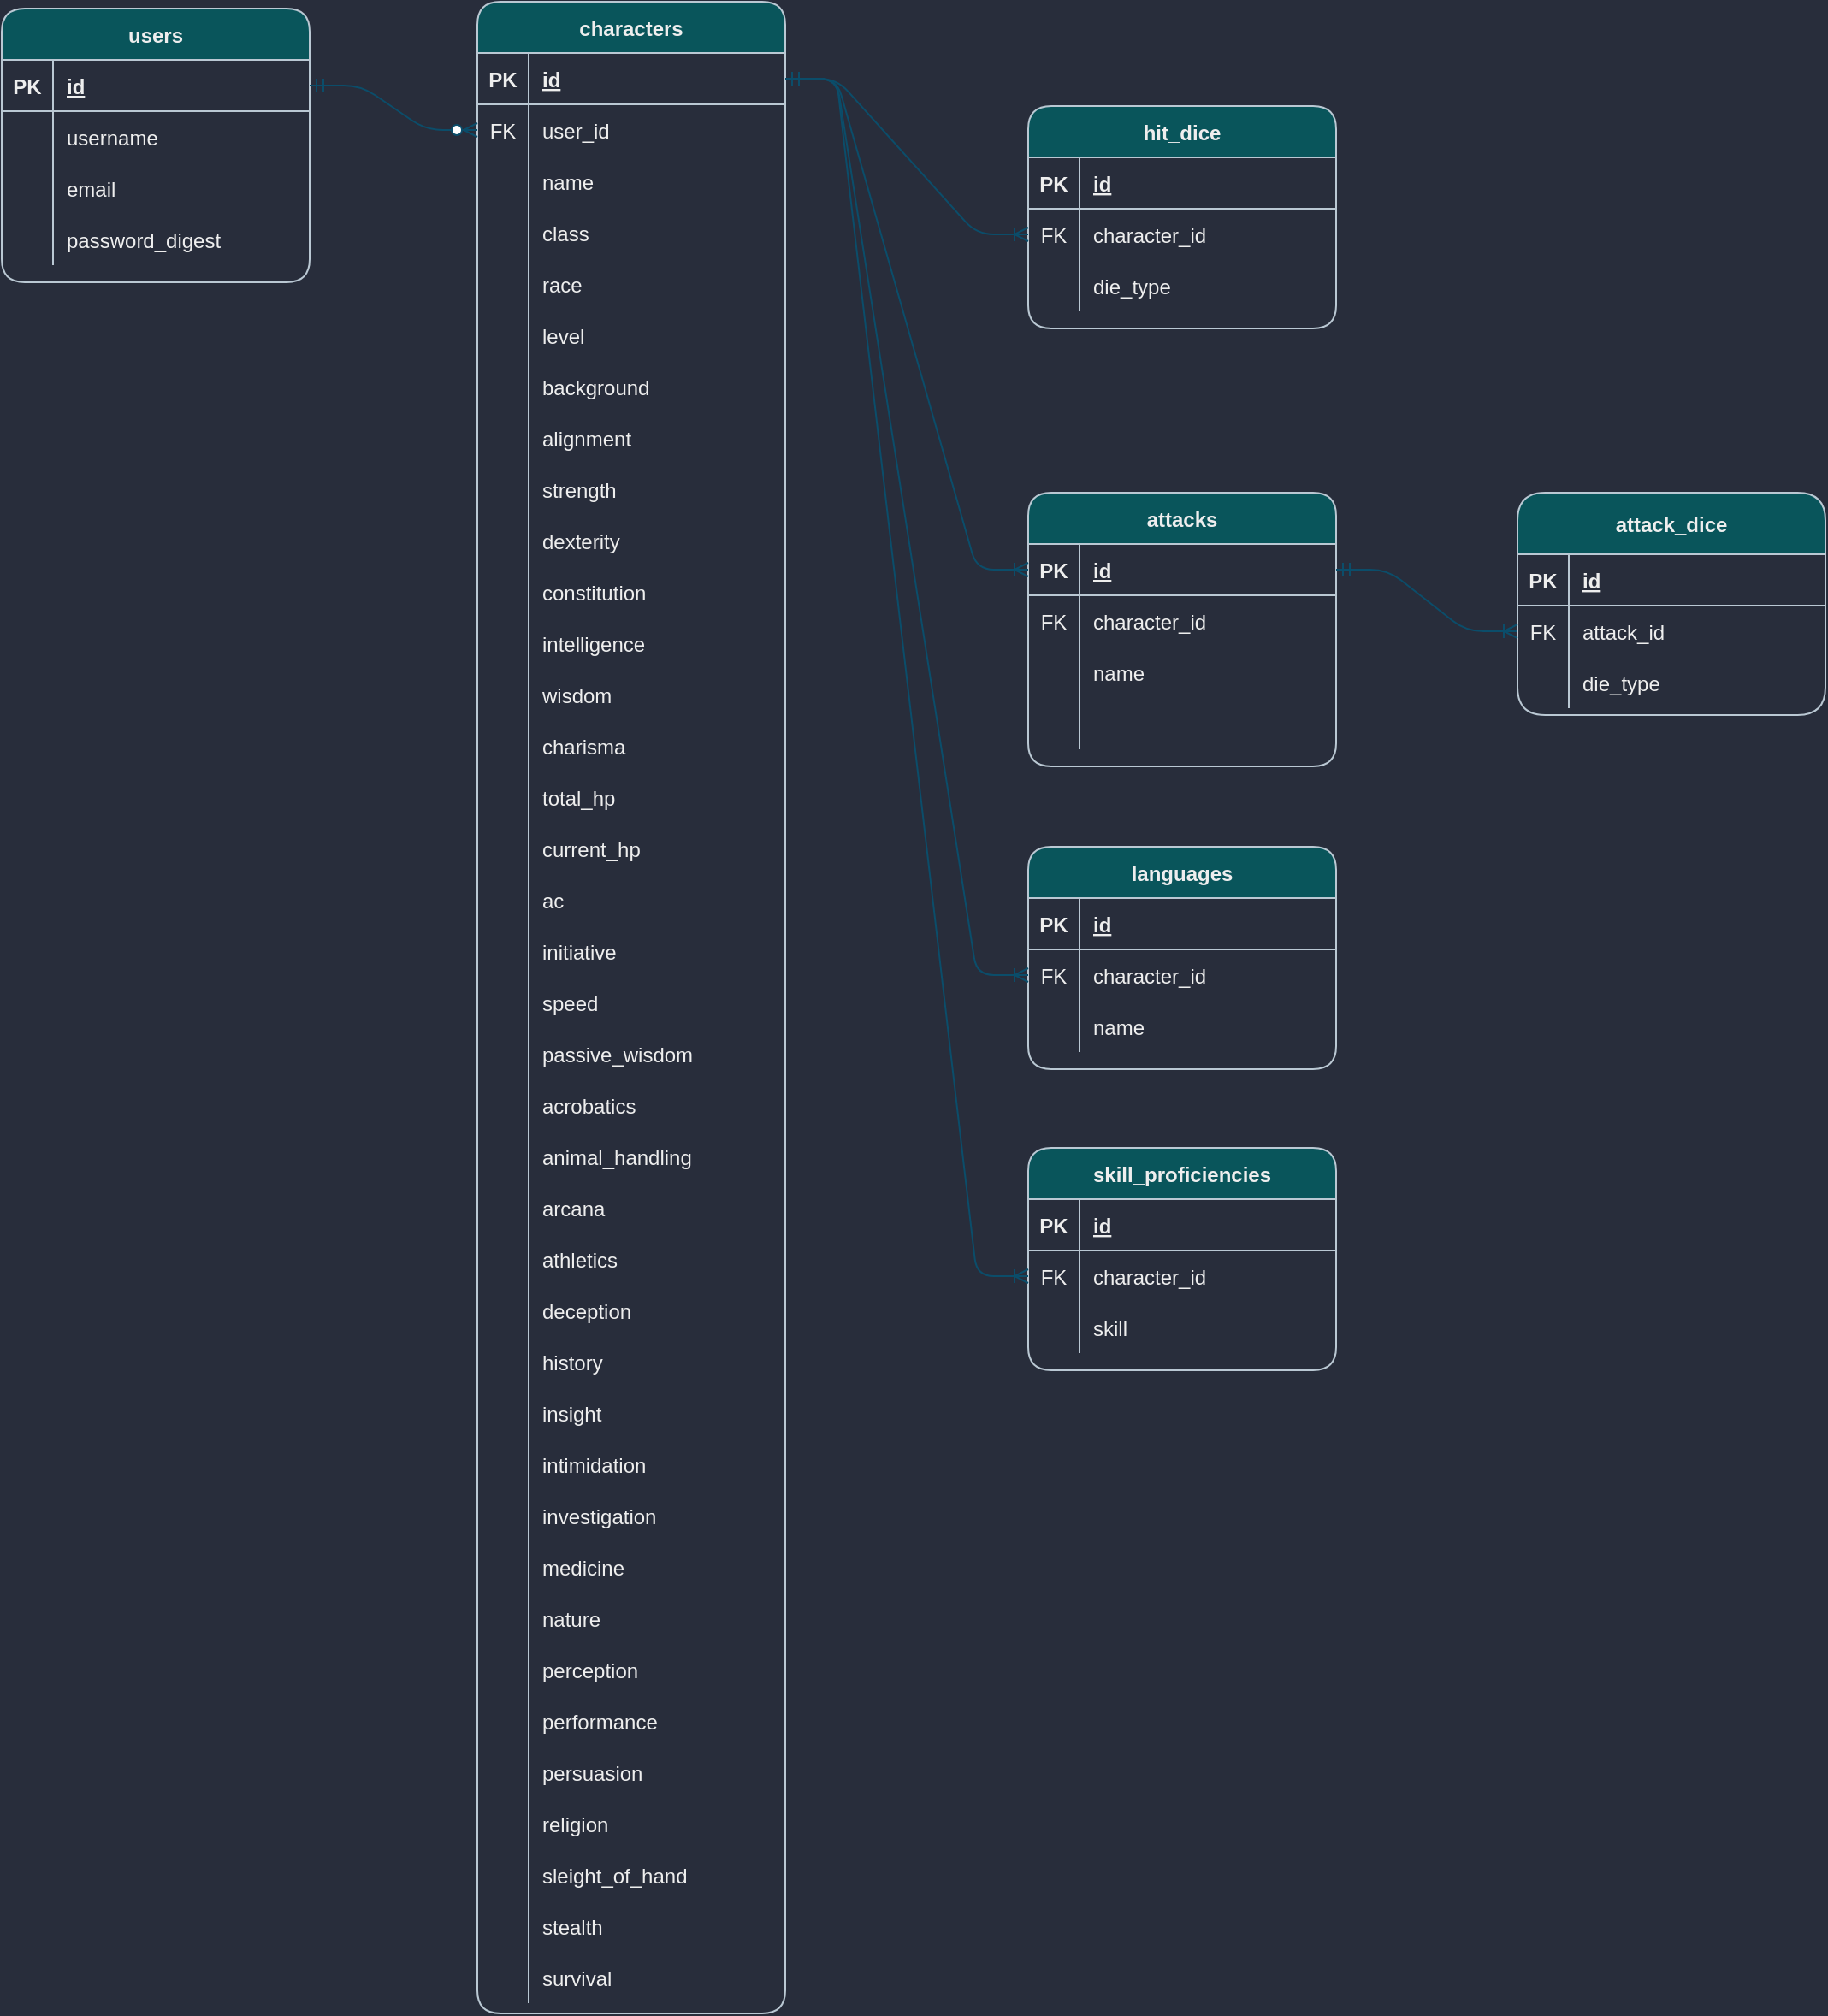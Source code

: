 <mxfile version="20.4.0" type="github">
  <diagram id="wx75KCt-DcemsbIt59YZ" name="Page-1">
    <mxGraphModel dx="1381" dy="795" grid="0" gridSize="10" guides="1" tooltips="1" connect="1" arrows="1" fold="1" page="1" pageScale="1" pageWidth="1920" pageHeight="1200" background="#282D3B" math="0" shadow="0">
      <root>
        <mxCell id="0" />
        <mxCell id="1" parent="0" />
        <mxCell id="KBO7zZZN5OWcddZGr8ii-1" value="users" style="shape=table;startSize=30;container=1;collapsible=1;childLayout=tableLayout;fixedRows=1;rowLines=0;fontStyle=1;align=center;resizeLast=1;fillColor=#09555B;strokeColor=#BAC8D3;fontColor=#EEEEEE;rounded=1;" vertex="1" parent="1">
          <mxGeometry x="47" y="16" width="180" height="160" as="geometry" />
        </mxCell>
        <mxCell id="KBO7zZZN5OWcddZGr8ii-2" value="" style="shape=tableRow;horizontal=0;startSize=0;swimlaneHead=0;swimlaneBody=0;fillColor=none;collapsible=0;dropTarget=0;points=[[0,0.5],[1,0.5]];portConstraint=eastwest;top=0;left=0;right=0;bottom=1;strokeColor=#BAC8D3;fontColor=#EEEEEE;rounded=1;" vertex="1" parent="KBO7zZZN5OWcddZGr8ii-1">
          <mxGeometry y="30" width="180" height="30" as="geometry" />
        </mxCell>
        <mxCell id="KBO7zZZN5OWcddZGr8ii-3" value="PK" style="shape=partialRectangle;connectable=0;fillColor=none;top=0;left=0;bottom=0;right=0;fontStyle=1;overflow=hidden;strokeColor=#BAC8D3;fontColor=#EEEEEE;rounded=1;" vertex="1" parent="KBO7zZZN5OWcddZGr8ii-2">
          <mxGeometry width="30" height="30" as="geometry">
            <mxRectangle width="30" height="30" as="alternateBounds" />
          </mxGeometry>
        </mxCell>
        <mxCell id="KBO7zZZN5OWcddZGr8ii-4" value="id" style="shape=partialRectangle;connectable=0;fillColor=none;top=0;left=0;bottom=0;right=0;align=left;spacingLeft=6;fontStyle=5;overflow=hidden;strokeColor=#BAC8D3;fontColor=#EEEEEE;rounded=1;" vertex="1" parent="KBO7zZZN5OWcddZGr8ii-2">
          <mxGeometry x="30" width="150" height="30" as="geometry">
            <mxRectangle width="150" height="30" as="alternateBounds" />
          </mxGeometry>
        </mxCell>
        <mxCell id="KBO7zZZN5OWcddZGr8ii-5" value="" style="shape=tableRow;horizontal=0;startSize=0;swimlaneHead=0;swimlaneBody=0;fillColor=none;collapsible=0;dropTarget=0;points=[[0,0.5],[1,0.5]];portConstraint=eastwest;top=0;left=0;right=0;bottom=0;strokeColor=#BAC8D3;fontColor=#EEEEEE;rounded=1;" vertex="1" parent="KBO7zZZN5OWcddZGr8ii-1">
          <mxGeometry y="60" width="180" height="30" as="geometry" />
        </mxCell>
        <mxCell id="KBO7zZZN5OWcddZGr8ii-6" value="" style="shape=partialRectangle;connectable=0;fillColor=none;top=0;left=0;bottom=0;right=0;editable=1;overflow=hidden;strokeColor=#BAC8D3;fontColor=#EEEEEE;rounded=1;" vertex="1" parent="KBO7zZZN5OWcddZGr8ii-5">
          <mxGeometry width="30" height="30" as="geometry">
            <mxRectangle width="30" height="30" as="alternateBounds" />
          </mxGeometry>
        </mxCell>
        <mxCell id="KBO7zZZN5OWcddZGr8ii-7" value="username" style="shape=partialRectangle;connectable=0;fillColor=none;top=0;left=0;bottom=0;right=0;align=left;spacingLeft=6;overflow=hidden;strokeColor=#BAC8D3;fontColor=#EEEEEE;rounded=1;" vertex="1" parent="KBO7zZZN5OWcddZGr8ii-5">
          <mxGeometry x="30" width="150" height="30" as="geometry">
            <mxRectangle width="150" height="30" as="alternateBounds" />
          </mxGeometry>
        </mxCell>
        <mxCell id="KBO7zZZN5OWcddZGr8ii-8" style="shape=tableRow;horizontal=0;startSize=0;swimlaneHead=0;swimlaneBody=0;fillColor=none;collapsible=0;dropTarget=0;points=[[0,0.5],[1,0.5]];portConstraint=eastwest;top=0;left=0;right=0;bottom=0;strokeColor=#BAC8D3;fontColor=#EEEEEE;rounded=1;" vertex="1" parent="KBO7zZZN5OWcddZGr8ii-1">
          <mxGeometry y="90" width="180" height="30" as="geometry" />
        </mxCell>
        <mxCell id="KBO7zZZN5OWcddZGr8ii-9" style="shape=partialRectangle;connectable=0;fillColor=none;top=0;left=0;bottom=0;right=0;editable=1;overflow=hidden;strokeColor=#BAC8D3;fontColor=#EEEEEE;rounded=1;" vertex="1" parent="KBO7zZZN5OWcddZGr8ii-8">
          <mxGeometry width="30" height="30" as="geometry">
            <mxRectangle width="30" height="30" as="alternateBounds" />
          </mxGeometry>
        </mxCell>
        <mxCell id="KBO7zZZN5OWcddZGr8ii-10" value="email" style="shape=partialRectangle;connectable=0;fillColor=none;top=0;left=0;bottom=0;right=0;align=left;spacingLeft=6;overflow=hidden;strokeColor=#BAC8D3;fontColor=#EEEEEE;rounded=1;" vertex="1" parent="KBO7zZZN5OWcddZGr8ii-8">
          <mxGeometry x="30" width="150" height="30" as="geometry">
            <mxRectangle width="150" height="30" as="alternateBounds" />
          </mxGeometry>
        </mxCell>
        <mxCell id="KBO7zZZN5OWcddZGr8ii-45" style="shape=tableRow;horizontal=0;startSize=0;swimlaneHead=0;swimlaneBody=0;fillColor=none;collapsible=0;dropTarget=0;points=[[0,0.5],[1,0.5]];portConstraint=eastwest;top=0;left=0;right=0;bottom=0;strokeColor=#BAC8D3;fontColor=#EEEEEE;rounded=1;" vertex="1" parent="KBO7zZZN5OWcddZGr8ii-1">
          <mxGeometry y="120" width="180" height="30" as="geometry" />
        </mxCell>
        <mxCell id="KBO7zZZN5OWcddZGr8ii-46" style="shape=partialRectangle;connectable=0;fillColor=none;top=0;left=0;bottom=0;right=0;editable=1;overflow=hidden;strokeColor=#BAC8D3;fontColor=#EEEEEE;rounded=1;" vertex="1" parent="KBO7zZZN5OWcddZGr8ii-45">
          <mxGeometry width="30" height="30" as="geometry">
            <mxRectangle width="30" height="30" as="alternateBounds" />
          </mxGeometry>
        </mxCell>
        <mxCell id="KBO7zZZN5OWcddZGr8ii-47" value="password_digest" style="shape=partialRectangle;connectable=0;fillColor=none;top=0;left=0;bottom=0;right=0;align=left;spacingLeft=6;overflow=hidden;strokeColor=#BAC8D3;fontColor=#EEEEEE;rounded=1;" vertex="1" parent="KBO7zZZN5OWcddZGr8ii-45">
          <mxGeometry x="30" width="150" height="30" as="geometry">
            <mxRectangle width="150" height="30" as="alternateBounds" />
          </mxGeometry>
        </mxCell>
        <mxCell id="KBO7zZZN5OWcddZGr8ii-11" value="characters" style="shape=table;startSize=30;container=1;collapsible=1;childLayout=tableLayout;fixedRows=1;rowLines=0;fontStyle=1;align=center;resizeLast=1;fillColor=#09555B;strokeColor=#BAC8D3;fontColor=#EEEEEE;rounded=1;" vertex="1" parent="1">
          <mxGeometry x="325" y="12" width="180" height="1176" as="geometry" />
        </mxCell>
        <mxCell id="KBO7zZZN5OWcddZGr8ii-12" value="" style="shape=tableRow;horizontal=0;startSize=0;swimlaneHead=0;swimlaneBody=0;fillColor=none;collapsible=0;dropTarget=0;points=[[0,0.5],[1,0.5]];portConstraint=eastwest;top=0;left=0;right=0;bottom=1;strokeColor=#BAC8D3;fontColor=#EEEEEE;rounded=1;" vertex="1" parent="KBO7zZZN5OWcddZGr8ii-11">
          <mxGeometry y="30" width="180" height="30" as="geometry" />
        </mxCell>
        <mxCell id="KBO7zZZN5OWcddZGr8ii-13" value="PK" style="shape=partialRectangle;connectable=0;fillColor=none;top=0;left=0;bottom=0;right=0;fontStyle=1;overflow=hidden;strokeColor=#BAC8D3;fontColor=#EEEEEE;rounded=1;" vertex="1" parent="KBO7zZZN5OWcddZGr8ii-12">
          <mxGeometry width="30" height="30" as="geometry">
            <mxRectangle width="30" height="30" as="alternateBounds" />
          </mxGeometry>
        </mxCell>
        <mxCell id="KBO7zZZN5OWcddZGr8ii-14" value="id" style="shape=partialRectangle;connectable=0;fillColor=none;top=0;left=0;bottom=0;right=0;align=left;spacingLeft=6;fontStyle=5;overflow=hidden;strokeColor=#BAC8D3;fontColor=#EEEEEE;rounded=1;" vertex="1" parent="KBO7zZZN5OWcddZGr8ii-12">
          <mxGeometry x="30" width="150" height="30" as="geometry">
            <mxRectangle width="150" height="30" as="alternateBounds" />
          </mxGeometry>
        </mxCell>
        <mxCell id="KBO7zZZN5OWcddZGr8ii-15" value="" style="shape=tableRow;horizontal=0;startSize=0;swimlaneHead=0;swimlaneBody=0;fillColor=none;collapsible=0;dropTarget=0;points=[[0,0.5],[1,0.5]];portConstraint=eastwest;top=0;left=0;right=0;bottom=0;strokeColor=#BAC8D3;fontColor=#EEEEEE;rounded=1;" vertex="1" parent="KBO7zZZN5OWcddZGr8ii-11">
          <mxGeometry y="60" width="180" height="30" as="geometry" />
        </mxCell>
        <mxCell id="KBO7zZZN5OWcddZGr8ii-16" value="FK" style="shape=partialRectangle;connectable=0;fillColor=none;top=0;left=0;bottom=0;right=0;editable=1;overflow=hidden;strokeColor=#BAC8D3;fontColor=#EEEEEE;rounded=1;" vertex="1" parent="KBO7zZZN5OWcddZGr8ii-15">
          <mxGeometry width="30" height="30" as="geometry">
            <mxRectangle width="30" height="30" as="alternateBounds" />
          </mxGeometry>
        </mxCell>
        <mxCell id="KBO7zZZN5OWcddZGr8ii-17" value="user_id" style="shape=partialRectangle;connectable=0;fillColor=none;top=0;left=0;bottom=0;right=0;align=left;spacingLeft=6;overflow=hidden;strokeColor=#BAC8D3;fontColor=#EEEEEE;rounded=1;" vertex="1" parent="KBO7zZZN5OWcddZGr8ii-15">
          <mxGeometry x="30" width="150" height="30" as="geometry">
            <mxRectangle width="150" height="30" as="alternateBounds" />
          </mxGeometry>
        </mxCell>
        <mxCell id="KBO7zZZN5OWcddZGr8ii-18" style="shape=tableRow;horizontal=0;startSize=0;swimlaneHead=0;swimlaneBody=0;fillColor=none;collapsible=0;dropTarget=0;points=[[0,0.5],[1,0.5]];portConstraint=eastwest;top=0;left=0;right=0;bottom=0;strokeColor=#BAC8D3;fontColor=#EEEEEE;rounded=1;" vertex="1" parent="KBO7zZZN5OWcddZGr8ii-11">
          <mxGeometry y="90" width="180" height="30" as="geometry" />
        </mxCell>
        <mxCell id="KBO7zZZN5OWcddZGr8ii-19" style="shape=partialRectangle;connectable=0;fillColor=none;top=0;left=0;bottom=0;right=0;editable=1;overflow=hidden;strokeColor=#BAC8D3;fontColor=#EEEEEE;rounded=1;" vertex="1" parent="KBO7zZZN5OWcddZGr8ii-18">
          <mxGeometry width="30" height="30" as="geometry">
            <mxRectangle width="30" height="30" as="alternateBounds" />
          </mxGeometry>
        </mxCell>
        <mxCell id="KBO7zZZN5OWcddZGr8ii-20" value="name" style="shape=partialRectangle;connectable=0;fillColor=none;top=0;left=0;bottom=0;right=0;align=left;spacingLeft=6;overflow=hidden;strokeColor=#BAC8D3;fontColor=#EEEEEE;rounded=1;" vertex="1" parent="KBO7zZZN5OWcddZGr8ii-18">
          <mxGeometry x="30" width="150" height="30" as="geometry">
            <mxRectangle width="150" height="30" as="alternateBounds" />
          </mxGeometry>
        </mxCell>
        <mxCell id="KBO7zZZN5OWcddZGr8ii-48" style="shape=tableRow;horizontal=0;startSize=0;swimlaneHead=0;swimlaneBody=0;fillColor=none;collapsible=0;dropTarget=0;points=[[0,0.5],[1,0.5]];portConstraint=eastwest;top=0;left=0;right=0;bottom=0;strokeColor=#BAC8D3;fontColor=#EEEEEE;rounded=1;" vertex="1" parent="KBO7zZZN5OWcddZGr8ii-11">
          <mxGeometry y="120" width="180" height="30" as="geometry" />
        </mxCell>
        <mxCell id="KBO7zZZN5OWcddZGr8ii-49" style="shape=partialRectangle;connectable=0;fillColor=none;top=0;left=0;bottom=0;right=0;editable=1;overflow=hidden;strokeColor=#BAC8D3;fontColor=#EEEEEE;rounded=1;" vertex="1" parent="KBO7zZZN5OWcddZGr8ii-48">
          <mxGeometry width="30" height="30" as="geometry">
            <mxRectangle width="30" height="30" as="alternateBounds" />
          </mxGeometry>
        </mxCell>
        <mxCell id="KBO7zZZN5OWcddZGr8ii-50" value="class" style="shape=partialRectangle;connectable=0;fillColor=none;top=0;left=0;bottom=0;right=0;align=left;spacingLeft=6;overflow=hidden;strokeColor=#BAC8D3;fontColor=#EEEEEE;rounded=1;" vertex="1" parent="KBO7zZZN5OWcddZGr8ii-48">
          <mxGeometry x="30" width="150" height="30" as="geometry">
            <mxRectangle width="150" height="30" as="alternateBounds" />
          </mxGeometry>
        </mxCell>
        <mxCell id="KBO7zZZN5OWcddZGr8ii-90" style="shape=tableRow;horizontal=0;startSize=0;swimlaneHead=0;swimlaneBody=0;fillColor=none;collapsible=0;dropTarget=0;points=[[0,0.5],[1,0.5]];portConstraint=eastwest;top=0;left=0;right=0;bottom=0;strokeColor=#BAC8D3;fontColor=#EEEEEE;rounded=1;" vertex="1" parent="KBO7zZZN5OWcddZGr8ii-11">
          <mxGeometry y="150" width="180" height="30" as="geometry" />
        </mxCell>
        <mxCell id="KBO7zZZN5OWcddZGr8ii-91" style="shape=partialRectangle;connectable=0;fillColor=none;top=0;left=0;bottom=0;right=0;editable=1;overflow=hidden;strokeColor=#BAC8D3;fontColor=#EEEEEE;rounded=1;" vertex="1" parent="KBO7zZZN5OWcddZGr8ii-90">
          <mxGeometry width="30" height="30" as="geometry">
            <mxRectangle width="30" height="30" as="alternateBounds" />
          </mxGeometry>
        </mxCell>
        <mxCell id="KBO7zZZN5OWcddZGr8ii-92" value="race" style="shape=partialRectangle;connectable=0;fillColor=none;top=0;left=0;bottom=0;right=0;align=left;spacingLeft=6;overflow=hidden;strokeColor=#BAC8D3;fontColor=#EEEEEE;rounded=1;" vertex="1" parent="KBO7zZZN5OWcddZGr8ii-90">
          <mxGeometry x="30" width="150" height="30" as="geometry">
            <mxRectangle width="150" height="30" as="alternateBounds" />
          </mxGeometry>
        </mxCell>
        <mxCell id="KBO7zZZN5OWcddZGr8ii-51" style="shape=tableRow;horizontal=0;startSize=0;swimlaneHead=0;swimlaneBody=0;fillColor=none;collapsible=0;dropTarget=0;points=[[0,0.5],[1,0.5]];portConstraint=eastwest;top=0;left=0;right=0;bottom=0;strokeColor=#BAC8D3;fontColor=#EEEEEE;rounded=1;" vertex="1" parent="KBO7zZZN5OWcddZGr8ii-11">
          <mxGeometry y="180" width="180" height="30" as="geometry" />
        </mxCell>
        <mxCell id="KBO7zZZN5OWcddZGr8ii-52" style="shape=partialRectangle;connectable=0;fillColor=none;top=0;left=0;bottom=0;right=0;editable=1;overflow=hidden;strokeColor=#BAC8D3;fontColor=#EEEEEE;rounded=1;" vertex="1" parent="KBO7zZZN5OWcddZGr8ii-51">
          <mxGeometry width="30" height="30" as="geometry">
            <mxRectangle width="30" height="30" as="alternateBounds" />
          </mxGeometry>
        </mxCell>
        <mxCell id="KBO7zZZN5OWcddZGr8ii-53" value="level" style="shape=partialRectangle;connectable=0;fillColor=none;top=0;left=0;bottom=0;right=0;align=left;spacingLeft=6;overflow=hidden;strokeColor=#BAC8D3;fontColor=#EEEEEE;rounded=1;" vertex="1" parent="KBO7zZZN5OWcddZGr8ii-51">
          <mxGeometry x="30" width="150" height="30" as="geometry">
            <mxRectangle width="150" height="30" as="alternateBounds" />
          </mxGeometry>
        </mxCell>
        <mxCell id="KBO7zZZN5OWcddZGr8ii-93" style="shape=tableRow;horizontal=0;startSize=0;swimlaneHead=0;swimlaneBody=0;fillColor=none;collapsible=0;dropTarget=0;points=[[0,0.5],[1,0.5]];portConstraint=eastwest;top=0;left=0;right=0;bottom=0;strokeColor=#BAC8D3;fontColor=#EEEEEE;rounded=1;" vertex="1" parent="KBO7zZZN5OWcddZGr8ii-11">
          <mxGeometry y="210" width="180" height="30" as="geometry" />
        </mxCell>
        <mxCell id="KBO7zZZN5OWcddZGr8ii-94" style="shape=partialRectangle;connectable=0;fillColor=none;top=0;left=0;bottom=0;right=0;editable=1;overflow=hidden;strokeColor=#BAC8D3;fontColor=#EEEEEE;rounded=1;" vertex="1" parent="KBO7zZZN5OWcddZGr8ii-93">
          <mxGeometry width="30" height="30" as="geometry">
            <mxRectangle width="30" height="30" as="alternateBounds" />
          </mxGeometry>
        </mxCell>
        <mxCell id="KBO7zZZN5OWcddZGr8ii-95" value="background" style="shape=partialRectangle;connectable=0;fillColor=none;top=0;left=0;bottom=0;right=0;align=left;spacingLeft=6;overflow=hidden;strokeColor=#BAC8D3;fontColor=#EEEEEE;rounded=1;" vertex="1" parent="KBO7zZZN5OWcddZGr8ii-93">
          <mxGeometry x="30" width="150" height="30" as="geometry">
            <mxRectangle width="150" height="30" as="alternateBounds" />
          </mxGeometry>
        </mxCell>
        <mxCell id="KBO7zZZN5OWcddZGr8ii-54" style="shape=tableRow;horizontal=0;startSize=0;swimlaneHead=0;swimlaneBody=0;fillColor=none;collapsible=0;dropTarget=0;points=[[0,0.5],[1,0.5]];portConstraint=eastwest;top=0;left=0;right=0;bottom=0;strokeColor=#BAC8D3;fontColor=#EEEEEE;rounded=1;" vertex="1" parent="KBO7zZZN5OWcddZGr8ii-11">
          <mxGeometry y="240" width="180" height="30" as="geometry" />
        </mxCell>
        <mxCell id="KBO7zZZN5OWcddZGr8ii-55" style="shape=partialRectangle;connectable=0;fillColor=none;top=0;left=0;bottom=0;right=0;editable=1;overflow=hidden;strokeColor=#BAC8D3;fontColor=#EEEEEE;rounded=1;" vertex="1" parent="KBO7zZZN5OWcddZGr8ii-54">
          <mxGeometry width="30" height="30" as="geometry">
            <mxRectangle width="30" height="30" as="alternateBounds" />
          </mxGeometry>
        </mxCell>
        <mxCell id="KBO7zZZN5OWcddZGr8ii-56" value="alignment" style="shape=partialRectangle;connectable=0;fillColor=none;top=0;left=0;bottom=0;right=0;align=left;spacingLeft=6;overflow=hidden;strokeColor=#BAC8D3;fontColor=#EEEEEE;rounded=1;" vertex="1" parent="KBO7zZZN5OWcddZGr8ii-54">
          <mxGeometry x="30" width="150" height="30" as="geometry">
            <mxRectangle width="150" height="30" as="alternateBounds" />
          </mxGeometry>
        </mxCell>
        <mxCell id="KBO7zZZN5OWcddZGr8ii-57" style="shape=tableRow;horizontal=0;startSize=0;swimlaneHead=0;swimlaneBody=0;fillColor=none;collapsible=0;dropTarget=0;points=[[0,0.5],[1,0.5]];portConstraint=eastwest;top=0;left=0;right=0;bottom=0;strokeColor=#BAC8D3;fontColor=#EEEEEE;rounded=1;" vertex="1" parent="KBO7zZZN5OWcddZGr8ii-11">
          <mxGeometry y="270" width="180" height="30" as="geometry" />
        </mxCell>
        <mxCell id="KBO7zZZN5OWcddZGr8ii-58" style="shape=partialRectangle;connectable=0;fillColor=none;top=0;left=0;bottom=0;right=0;editable=1;overflow=hidden;strokeColor=#BAC8D3;fontColor=#EEEEEE;rounded=1;" vertex="1" parent="KBO7zZZN5OWcddZGr8ii-57">
          <mxGeometry width="30" height="30" as="geometry">
            <mxRectangle width="30" height="30" as="alternateBounds" />
          </mxGeometry>
        </mxCell>
        <mxCell id="KBO7zZZN5OWcddZGr8ii-59" value="strength" style="shape=partialRectangle;connectable=0;fillColor=none;top=0;left=0;bottom=0;right=0;align=left;spacingLeft=6;overflow=hidden;strokeColor=#BAC8D3;fontColor=#EEEEEE;rounded=1;" vertex="1" parent="KBO7zZZN5OWcddZGr8ii-57">
          <mxGeometry x="30" width="150" height="30" as="geometry">
            <mxRectangle width="150" height="30" as="alternateBounds" />
          </mxGeometry>
        </mxCell>
        <mxCell id="KBO7zZZN5OWcddZGr8ii-60" style="shape=tableRow;horizontal=0;startSize=0;swimlaneHead=0;swimlaneBody=0;fillColor=none;collapsible=0;dropTarget=0;points=[[0,0.5],[1,0.5]];portConstraint=eastwest;top=0;left=0;right=0;bottom=0;strokeColor=#BAC8D3;fontColor=#EEEEEE;rounded=1;" vertex="1" parent="KBO7zZZN5OWcddZGr8ii-11">
          <mxGeometry y="300" width="180" height="30" as="geometry" />
        </mxCell>
        <mxCell id="KBO7zZZN5OWcddZGr8ii-61" style="shape=partialRectangle;connectable=0;fillColor=none;top=0;left=0;bottom=0;right=0;editable=1;overflow=hidden;strokeColor=#BAC8D3;fontColor=#EEEEEE;rounded=1;" vertex="1" parent="KBO7zZZN5OWcddZGr8ii-60">
          <mxGeometry width="30" height="30" as="geometry">
            <mxRectangle width="30" height="30" as="alternateBounds" />
          </mxGeometry>
        </mxCell>
        <mxCell id="KBO7zZZN5OWcddZGr8ii-62" value="dexterity" style="shape=partialRectangle;connectable=0;fillColor=none;top=0;left=0;bottom=0;right=0;align=left;spacingLeft=6;overflow=hidden;strokeColor=#BAC8D3;fontColor=#EEEEEE;rounded=1;" vertex="1" parent="KBO7zZZN5OWcddZGr8ii-60">
          <mxGeometry x="30" width="150" height="30" as="geometry">
            <mxRectangle width="150" height="30" as="alternateBounds" />
          </mxGeometry>
        </mxCell>
        <mxCell id="KBO7zZZN5OWcddZGr8ii-72" style="shape=tableRow;horizontal=0;startSize=0;swimlaneHead=0;swimlaneBody=0;fillColor=none;collapsible=0;dropTarget=0;points=[[0,0.5],[1,0.5]];portConstraint=eastwest;top=0;left=0;right=0;bottom=0;strokeColor=#BAC8D3;fontColor=#EEEEEE;rounded=1;" vertex="1" parent="KBO7zZZN5OWcddZGr8ii-11">
          <mxGeometry y="330" width="180" height="30" as="geometry" />
        </mxCell>
        <mxCell id="KBO7zZZN5OWcddZGr8ii-73" style="shape=partialRectangle;connectable=0;fillColor=none;top=0;left=0;bottom=0;right=0;editable=1;overflow=hidden;strokeColor=#BAC8D3;fontColor=#EEEEEE;rounded=1;" vertex="1" parent="KBO7zZZN5OWcddZGr8ii-72">
          <mxGeometry width="30" height="30" as="geometry">
            <mxRectangle width="30" height="30" as="alternateBounds" />
          </mxGeometry>
        </mxCell>
        <mxCell id="KBO7zZZN5OWcddZGr8ii-74" value="constitution" style="shape=partialRectangle;connectable=0;fillColor=none;top=0;left=0;bottom=0;right=0;align=left;spacingLeft=6;overflow=hidden;strokeColor=#BAC8D3;fontColor=#EEEEEE;rounded=1;" vertex="1" parent="KBO7zZZN5OWcddZGr8ii-72">
          <mxGeometry x="30" width="150" height="30" as="geometry">
            <mxRectangle width="150" height="30" as="alternateBounds" />
          </mxGeometry>
        </mxCell>
        <mxCell id="KBO7zZZN5OWcddZGr8ii-69" style="shape=tableRow;horizontal=0;startSize=0;swimlaneHead=0;swimlaneBody=0;fillColor=none;collapsible=0;dropTarget=0;points=[[0,0.5],[1,0.5]];portConstraint=eastwest;top=0;left=0;right=0;bottom=0;strokeColor=#BAC8D3;fontColor=#EEEEEE;rounded=1;" vertex="1" parent="KBO7zZZN5OWcddZGr8ii-11">
          <mxGeometry y="360" width="180" height="30" as="geometry" />
        </mxCell>
        <mxCell id="KBO7zZZN5OWcddZGr8ii-70" style="shape=partialRectangle;connectable=0;fillColor=none;top=0;left=0;bottom=0;right=0;editable=1;overflow=hidden;strokeColor=#BAC8D3;fontColor=#EEEEEE;rounded=1;" vertex="1" parent="KBO7zZZN5OWcddZGr8ii-69">
          <mxGeometry width="30" height="30" as="geometry">
            <mxRectangle width="30" height="30" as="alternateBounds" />
          </mxGeometry>
        </mxCell>
        <mxCell id="KBO7zZZN5OWcddZGr8ii-71" value="intelligence" style="shape=partialRectangle;connectable=0;fillColor=none;top=0;left=0;bottom=0;right=0;align=left;spacingLeft=6;overflow=hidden;strokeColor=#BAC8D3;fontColor=#EEEEEE;rounded=1;" vertex="1" parent="KBO7zZZN5OWcddZGr8ii-69">
          <mxGeometry x="30" width="150" height="30" as="geometry">
            <mxRectangle width="150" height="30" as="alternateBounds" />
          </mxGeometry>
        </mxCell>
        <mxCell id="KBO7zZZN5OWcddZGr8ii-66" style="shape=tableRow;horizontal=0;startSize=0;swimlaneHead=0;swimlaneBody=0;fillColor=none;collapsible=0;dropTarget=0;points=[[0,0.5],[1,0.5]];portConstraint=eastwest;top=0;left=0;right=0;bottom=0;strokeColor=#BAC8D3;fontColor=#EEEEEE;rounded=1;" vertex="1" parent="KBO7zZZN5OWcddZGr8ii-11">
          <mxGeometry y="390" width="180" height="30" as="geometry" />
        </mxCell>
        <mxCell id="KBO7zZZN5OWcddZGr8ii-67" style="shape=partialRectangle;connectable=0;fillColor=none;top=0;left=0;bottom=0;right=0;editable=1;overflow=hidden;strokeColor=#BAC8D3;fontColor=#EEEEEE;rounded=1;" vertex="1" parent="KBO7zZZN5OWcddZGr8ii-66">
          <mxGeometry width="30" height="30" as="geometry">
            <mxRectangle width="30" height="30" as="alternateBounds" />
          </mxGeometry>
        </mxCell>
        <mxCell id="KBO7zZZN5OWcddZGr8ii-68" value="wisdom" style="shape=partialRectangle;connectable=0;fillColor=none;top=0;left=0;bottom=0;right=0;align=left;spacingLeft=6;overflow=hidden;strokeColor=#BAC8D3;fontColor=#EEEEEE;rounded=1;" vertex="1" parent="KBO7zZZN5OWcddZGr8ii-66">
          <mxGeometry x="30" width="150" height="30" as="geometry">
            <mxRectangle width="150" height="30" as="alternateBounds" />
          </mxGeometry>
        </mxCell>
        <mxCell id="KBO7zZZN5OWcddZGr8ii-63" style="shape=tableRow;horizontal=0;startSize=0;swimlaneHead=0;swimlaneBody=0;fillColor=none;collapsible=0;dropTarget=0;points=[[0,0.5],[1,0.5]];portConstraint=eastwest;top=0;left=0;right=0;bottom=0;strokeColor=#BAC8D3;fontColor=#EEEEEE;rounded=1;" vertex="1" parent="KBO7zZZN5OWcddZGr8ii-11">
          <mxGeometry y="420" width="180" height="30" as="geometry" />
        </mxCell>
        <mxCell id="KBO7zZZN5OWcddZGr8ii-64" style="shape=partialRectangle;connectable=0;fillColor=none;top=0;left=0;bottom=0;right=0;editable=1;overflow=hidden;strokeColor=#BAC8D3;fontColor=#EEEEEE;rounded=1;" vertex="1" parent="KBO7zZZN5OWcddZGr8ii-63">
          <mxGeometry width="30" height="30" as="geometry">
            <mxRectangle width="30" height="30" as="alternateBounds" />
          </mxGeometry>
        </mxCell>
        <mxCell id="KBO7zZZN5OWcddZGr8ii-65" value="charisma" style="shape=partialRectangle;connectable=0;fillColor=none;top=0;left=0;bottom=0;right=0;align=left;spacingLeft=6;overflow=hidden;strokeColor=#BAC8D3;fontColor=#EEEEEE;rounded=1;" vertex="1" parent="KBO7zZZN5OWcddZGr8ii-63">
          <mxGeometry x="30" width="150" height="30" as="geometry">
            <mxRectangle width="150" height="30" as="alternateBounds" />
          </mxGeometry>
        </mxCell>
        <mxCell id="KBO7zZZN5OWcddZGr8ii-75" style="shape=tableRow;horizontal=0;startSize=0;swimlaneHead=0;swimlaneBody=0;fillColor=none;collapsible=0;dropTarget=0;points=[[0,0.5],[1,0.5]];portConstraint=eastwest;top=0;left=0;right=0;bottom=0;strokeColor=#BAC8D3;fontColor=#EEEEEE;rounded=1;" vertex="1" parent="KBO7zZZN5OWcddZGr8ii-11">
          <mxGeometry y="450" width="180" height="30" as="geometry" />
        </mxCell>
        <mxCell id="KBO7zZZN5OWcddZGr8ii-76" style="shape=partialRectangle;connectable=0;fillColor=none;top=0;left=0;bottom=0;right=0;editable=1;overflow=hidden;strokeColor=#BAC8D3;fontColor=#EEEEEE;rounded=1;" vertex="1" parent="KBO7zZZN5OWcddZGr8ii-75">
          <mxGeometry width="30" height="30" as="geometry">
            <mxRectangle width="30" height="30" as="alternateBounds" />
          </mxGeometry>
        </mxCell>
        <mxCell id="KBO7zZZN5OWcddZGr8ii-77" value="total_hp" style="shape=partialRectangle;connectable=0;fillColor=none;top=0;left=0;bottom=0;right=0;align=left;spacingLeft=6;overflow=hidden;strokeColor=#BAC8D3;fontColor=#EEEEEE;rounded=1;" vertex="1" parent="KBO7zZZN5OWcddZGr8ii-75">
          <mxGeometry x="30" width="150" height="30" as="geometry">
            <mxRectangle width="150" height="30" as="alternateBounds" />
          </mxGeometry>
        </mxCell>
        <mxCell id="KBO7zZZN5OWcddZGr8ii-78" style="shape=tableRow;horizontal=0;startSize=0;swimlaneHead=0;swimlaneBody=0;fillColor=none;collapsible=0;dropTarget=0;points=[[0,0.5],[1,0.5]];portConstraint=eastwest;top=0;left=0;right=0;bottom=0;strokeColor=#BAC8D3;fontColor=#EEEEEE;rounded=1;" vertex="1" parent="KBO7zZZN5OWcddZGr8ii-11">
          <mxGeometry y="480" width="180" height="30" as="geometry" />
        </mxCell>
        <mxCell id="KBO7zZZN5OWcddZGr8ii-79" style="shape=partialRectangle;connectable=0;fillColor=none;top=0;left=0;bottom=0;right=0;editable=1;overflow=hidden;strokeColor=#BAC8D3;fontColor=#EEEEEE;rounded=1;" vertex="1" parent="KBO7zZZN5OWcddZGr8ii-78">
          <mxGeometry width="30" height="30" as="geometry">
            <mxRectangle width="30" height="30" as="alternateBounds" />
          </mxGeometry>
        </mxCell>
        <mxCell id="KBO7zZZN5OWcddZGr8ii-80" value="current_hp" style="shape=partialRectangle;connectable=0;fillColor=none;top=0;left=0;bottom=0;right=0;align=left;spacingLeft=6;overflow=hidden;strokeColor=#BAC8D3;fontColor=#EEEEEE;rounded=1;" vertex="1" parent="KBO7zZZN5OWcddZGr8ii-78">
          <mxGeometry x="30" width="150" height="30" as="geometry">
            <mxRectangle width="150" height="30" as="alternateBounds" />
          </mxGeometry>
        </mxCell>
        <mxCell id="KBO7zZZN5OWcddZGr8ii-81" style="shape=tableRow;horizontal=0;startSize=0;swimlaneHead=0;swimlaneBody=0;fillColor=none;collapsible=0;dropTarget=0;points=[[0,0.5],[1,0.5]];portConstraint=eastwest;top=0;left=0;right=0;bottom=0;strokeColor=#BAC8D3;fontColor=#EEEEEE;rounded=1;" vertex="1" parent="KBO7zZZN5OWcddZGr8ii-11">
          <mxGeometry y="510" width="180" height="30" as="geometry" />
        </mxCell>
        <mxCell id="KBO7zZZN5OWcddZGr8ii-82" style="shape=partialRectangle;connectable=0;fillColor=none;top=0;left=0;bottom=0;right=0;editable=1;overflow=hidden;strokeColor=#BAC8D3;fontColor=#EEEEEE;rounded=1;" vertex="1" parent="KBO7zZZN5OWcddZGr8ii-81">
          <mxGeometry width="30" height="30" as="geometry">
            <mxRectangle width="30" height="30" as="alternateBounds" />
          </mxGeometry>
        </mxCell>
        <mxCell id="KBO7zZZN5OWcddZGr8ii-83" value="ac" style="shape=partialRectangle;connectable=0;fillColor=none;top=0;left=0;bottom=0;right=0;align=left;spacingLeft=6;overflow=hidden;strokeColor=#BAC8D3;fontColor=#EEEEEE;rounded=1;" vertex="1" parent="KBO7zZZN5OWcddZGr8ii-81">
          <mxGeometry x="30" width="150" height="30" as="geometry">
            <mxRectangle width="150" height="30" as="alternateBounds" />
          </mxGeometry>
        </mxCell>
        <mxCell id="KBO7zZZN5OWcddZGr8ii-84" style="shape=tableRow;horizontal=0;startSize=0;swimlaneHead=0;swimlaneBody=0;fillColor=none;collapsible=0;dropTarget=0;points=[[0,0.5],[1,0.5]];portConstraint=eastwest;top=0;left=0;right=0;bottom=0;strokeColor=#BAC8D3;fontColor=#EEEEEE;rounded=1;" vertex="1" parent="KBO7zZZN5OWcddZGr8ii-11">
          <mxGeometry y="540" width="180" height="30" as="geometry" />
        </mxCell>
        <mxCell id="KBO7zZZN5OWcddZGr8ii-85" style="shape=partialRectangle;connectable=0;fillColor=none;top=0;left=0;bottom=0;right=0;editable=1;overflow=hidden;strokeColor=#BAC8D3;fontColor=#EEEEEE;rounded=1;" vertex="1" parent="KBO7zZZN5OWcddZGr8ii-84">
          <mxGeometry width="30" height="30" as="geometry">
            <mxRectangle width="30" height="30" as="alternateBounds" />
          </mxGeometry>
        </mxCell>
        <mxCell id="KBO7zZZN5OWcddZGr8ii-86" value="initiative" style="shape=partialRectangle;connectable=0;fillColor=none;top=0;left=0;bottom=0;right=0;align=left;spacingLeft=6;overflow=hidden;strokeColor=#BAC8D3;fontColor=#EEEEEE;rounded=1;" vertex="1" parent="KBO7zZZN5OWcddZGr8ii-84">
          <mxGeometry x="30" width="150" height="30" as="geometry">
            <mxRectangle width="150" height="30" as="alternateBounds" />
          </mxGeometry>
        </mxCell>
        <mxCell id="KBO7zZZN5OWcddZGr8ii-87" style="shape=tableRow;horizontal=0;startSize=0;swimlaneHead=0;swimlaneBody=0;fillColor=none;collapsible=0;dropTarget=0;points=[[0,0.5],[1,0.5]];portConstraint=eastwest;top=0;left=0;right=0;bottom=0;strokeColor=#BAC8D3;fontColor=#EEEEEE;rounded=1;" vertex="1" parent="KBO7zZZN5OWcddZGr8ii-11">
          <mxGeometry y="570" width="180" height="30" as="geometry" />
        </mxCell>
        <mxCell id="KBO7zZZN5OWcddZGr8ii-88" style="shape=partialRectangle;connectable=0;fillColor=none;top=0;left=0;bottom=0;right=0;editable=1;overflow=hidden;strokeColor=#BAC8D3;fontColor=#EEEEEE;rounded=1;" vertex="1" parent="KBO7zZZN5OWcddZGr8ii-87">
          <mxGeometry width="30" height="30" as="geometry">
            <mxRectangle width="30" height="30" as="alternateBounds" />
          </mxGeometry>
        </mxCell>
        <mxCell id="KBO7zZZN5OWcddZGr8ii-89" value="speed" style="shape=partialRectangle;connectable=0;fillColor=none;top=0;left=0;bottom=0;right=0;align=left;spacingLeft=6;overflow=hidden;strokeColor=#BAC8D3;fontColor=#EEEEEE;rounded=1;" vertex="1" parent="KBO7zZZN5OWcddZGr8ii-87">
          <mxGeometry x="30" width="150" height="30" as="geometry">
            <mxRectangle width="150" height="30" as="alternateBounds" />
          </mxGeometry>
        </mxCell>
        <mxCell id="KBO7zZZN5OWcddZGr8ii-96" style="shape=tableRow;horizontal=0;startSize=0;swimlaneHead=0;swimlaneBody=0;fillColor=none;collapsible=0;dropTarget=0;points=[[0,0.5],[1,0.5]];portConstraint=eastwest;top=0;left=0;right=0;bottom=0;strokeColor=#BAC8D3;fontColor=#EEEEEE;rounded=1;" vertex="1" parent="KBO7zZZN5OWcddZGr8ii-11">
          <mxGeometry y="600" width="180" height="30" as="geometry" />
        </mxCell>
        <mxCell id="KBO7zZZN5OWcddZGr8ii-97" value="" style="shape=partialRectangle;connectable=0;fillColor=none;top=0;left=0;bottom=0;right=0;editable=1;overflow=hidden;strokeColor=#BAC8D3;fontColor=#EEEEEE;rounded=1;" vertex="1" parent="KBO7zZZN5OWcddZGr8ii-96">
          <mxGeometry width="30" height="30" as="geometry">
            <mxRectangle width="30" height="30" as="alternateBounds" />
          </mxGeometry>
        </mxCell>
        <mxCell id="KBO7zZZN5OWcddZGr8ii-98" value="passive_wisdom" style="shape=partialRectangle;connectable=0;fillColor=none;top=0;left=0;bottom=0;right=0;align=left;spacingLeft=6;overflow=hidden;strokeColor=#BAC8D3;fontColor=#EEEEEE;rounded=1;" vertex="1" parent="KBO7zZZN5OWcddZGr8ii-96">
          <mxGeometry x="30" width="150" height="30" as="geometry">
            <mxRectangle width="150" height="30" as="alternateBounds" />
          </mxGeometry>
        </mxCell>
        <mxCell id="KBO7zZZN5OWcddZGr8ii-179" style="shape=tableRow;horizontal=0;startSize=0;swimlaneHead=0;swimlaneBody=0;fillColor=none;collapsible=0;dropTarget=0;points=[[0,0.5],[1,0.5]];portConstraint=eastwest;top=0;left=0;right=0;bottom=0;strokeColor=#BAC8D3;fontColor=#EEEEEE;rounded=1;" vertex="1" parent="KBO7zZZN5OWcddZGr8ii-11">
          <mxGeometry y="630" width="180" height="30" as="geometry" />
        </mxCell>
        <mxCell id="KBO7zZZN5OWcddZGr8ii-180" style="shape=partialRectangle;connectable=0;fillColor=none;top=0;left=0;bottom=0;right=0;editable=1;overflow=hidden;strokeColor=#BAC8D3;fontColor=#EEEEEE;rounded=1;" vertex="1" parent="KBO7zZZN5OWcddZGr8ii-179">
          <mxGeometry width="30" height="30" as="geometry">
            <mxRectangle width="30" height="30" as="alternateBounds" />
          </mxGeometry>
        </mxCell>
        <mxCell id="KBO7zZZN5OWcddZGr8ii-181" value="acrobatics" style="shape=partialRectangle;connectable=0;fillColor=none;top=0;left=0;bottom=0;right=0;align=left;spacingLeft=6;overflow=hidden;strokeColor=#BAC8D3;fontColor=#EEEEEE;rounded=1;" vertex="1" parent="KBO7zZZN5OWcddZGr8ii-179">
          <mxGeometry x="30" width="150" height="30" as="geometry">
            <mxRectangle width="150" height="30" as="alternateBounds" />
          </mxGeometry>
        </mxCell>
        <mxCell id="KBO7zZZN5OWcddZGr8ii-182" style="shape=tableRow;horizontal=0;startSize=0;swimlaneHead=0;swimlaneBody=0;fillColor=none;collapsible=0;dropTarget=0;points=[[0,0.5],[1,0.5]];portConstraint=eastwest;top=0;left=0;right=0;bottom=0;strokeColor=#BAC8D3;fontColor=#EEEEEE;rounded=1;" vertex="1" parent="KBO7zZZN5OWcddZGr8ii-11">
          <mxGeometry y="660" width="180" height="30" as="geometry" />
        </mxCell>
        <mxCell id="KBO7zZZN5OWcddZGr8ii-183" style="shape=partialRectangle;connectable=0;fillColor=none;top=0;left=0;bottom=0;right=0;editable=1;overflow=hidden;strokeColor=#BAC8D3;fontColor=#EEEEEE;rounded=1;" vertex="1" parent="KBO7zZZN5OWcddZGr8ii-182">
          <mxGeometry width="30" height="30" as="geometry">
            <mxRectangle width="30" height="30" as="alternateBounds" />
          </mxGeometry>
        </mxCell>
        <mxCell id="KBO7zZZN5OWcddZGr8ii-184" value="animal_handling" style="shape=partialRectangle;connectable=0;fillColor=none;top=0;left=0;bottom=0;right=0;align=left;spacingLeft=6;overflow=hidden;strokeColor=#BAC8D3;fontColor=#EEEEEE;rounded=1;" vertex="1" parent="KBO7zZZN5OWcddZGr8ii-182">
          <mxGeometry x="30" width="150" height="30" as="geometry">
            <mxRectangle width="150" height="30" as="alternateBounds" />
          </mxGeometry>
        </mxCell>
        <mxCell id="KBO7zZZN5OWcddZGr8ii-185" style="shape=tableRow;horizontal=0;startSize=0;swimlaneHead=0;swimlaneBody=0;fillColor=none;collapsible=0;dropTarget=0;points=[[0,0.5],[1,0.5]];portConstraint=eastwest;top=0;left=0;right=0;bottom=0;strokeColor=#BAC8D3;fontColor=#EEEEEE;rounded=1;" vertex="1" parent="KBO7zZZN5OWcddZGr8ii-11">
          <mxGeometry y="690" width="180" height="30" as="geometry" />
        </mxCell>
        <mxCell id="KBO7zZZN5OWcddZGr8ii-186" style="shape=partialRectangle;connectable=0;fillColor=none;top=0;left=0;bottom=0;right=0;editable=1;overflow=hidden;strokeColor=#BAC8D3;fontColor=#EEEEEE;rounded=1;" vertex="1" parent="KBO7zZZN5OWcddZGr8ii-185">
          <mxGeometry width="30" height="30" as="geometry">
            <mxRectangle width="30" height="30" as="alternateBounds" />
          </mxGeometry>
        </mxCell>
        <mxCell id="KBO7zZZN5OWcddZGr8ii-187" value="arcana" style="shape=partialRectangle;connectable=0;fillColor=none;top=0;left=0;bottom=0;right=0;align=left;spacingLeft=6;overflow=hidden;strokeColor=#BAC8D3;fontColor=#EEEEEE;rounded=1;" vertex="1" parent="KBO7zZZN5OWcddZGr8ii-185">
          <mxGeometry x="30" width="150" height="30" as="geometry">
            <mxRectangle width="150" height="30" as="alternateBounds" />
          </mxGeometry>
        </mxCell>
        <mxCell id="KBO7zZZN5OWcddZGr8ii-188" style="shape=tableRow;horizontal=0;startSize=0;swimlaneHead=0;swimlaneBody=0;fillColor=none;collapsible=0;dropTarget=0;points=[[0,0.5],[1,0.5]];portConstraint=eastwest;top=0;left=0;right=0;bottom=0;strokeColor=#BAC8D3;fontColor=#EEEEEE;rounded=1;" vertex="1" parent="KBO7zZZN5OWcddZGr8ii-11">
          <mxGeometry y="720" width="180" height="30" as="geometry" />
        </mxCell>
        <mxCell id="KBO7zZZN5OWcddZGr8ii-189" style="shape=partialRectangle;connectable=0;fillColor=none;top=0;left=0;bottom=0;right=0;editable=1;overflow=hidden;strokeColor=#BAC8D3;fontColor=#EEEEEE;rounded=1;" vertex="1" parent="KBO7zZZN5OWcddZGr8ii-188">
          <mxGeometry width="30" height="30" as="geometry">
            <mxRectangle width="30" height="30" as="alternateBounds" />
          </mxGeometry>
        </mxCell>
        <mxCell id="KBO7zZZN5OWcddZGr8ii-190" value="athletics" style="shape=partialRectangle;connectable=0;fillColor=none;top=0;left=0;bottom=0;right=0;align=left;spacingLeft=6;overflow=hidden;strokeColor=#BAC8D3;fontColor=#EEEEEE;rounded=1;" vertex="1" parent="KBO7zZZN5OWcddZGr8ii-188">
          <mxGeometry x="30" width="150" height="30" as="geometry">
            <mxRectangle width="150" height="30" as="alternateBounds" />
          </mxGeometry>
        </mxCell>
        <mxCell id="KBO7zZZN5OWcddZGr8ii-191" style="shape=tableRow;horizontal=0;startSize=0;swimlaneHead=0;swimlaneBody=0;fillColor=none;collapsible=0;dropTarget=0;points=[[0,0.5],[1,0.5]];portConstraint=eastwest;top=0;left=0;right=0;bottom=0;strokeColor=#BAC8D3;fontColor=#EEEEEE;rounded=1;" vertex="1" parent="KBO7zZZN5OWcddZGr8ii-11">
          <mxGeometry y="750" width="180" height="30" as="geometry" />
        </mxCell>
        <mxCell id="KBO7zZZN5OWcddZGr8ii-192" style="shape=partialRectangle;connectable=0;fillColor=none;top=0;left=0;bottom=0;right=0;editable=1;overflow=hidden;strokeColor=#BAC8D3;fontColor=#EEEEEE;rounded=1;" vertex="1" parent="KBO7zZZN5OWcddZGr8ii-191">
          <mxGeometry width="30" height="30" as="geometry">
            <mxRectangle width="30" height="30" as="alternateBounds" />
          </mxGeometry>
        </mxCell>
        <mxCell id="KBO7zZZN5OWcddZGr8ii-193" value="deception" style="shape=partialRectangle;connectable=0;fillColor=none;top=0;left=0;bottom=0;right=0;align=left;spacingLeft=6;overflow=hidden;strokeColor=#BAC8D3;fontColor=#EEEEEE;rounded=1;" vertex="1" parent="KBO7zZZN5OWcddZGr8ii-191">
          <mxGeometry x="30" width="150" height="30" as="geometry">
            <mxRectangle width="150" height="30" as="alternateBounds" />
          </mxGeometry>
        </mxCell>
        <mxCell id="KBO7zZZN5OWcddZGr8ii-194" style="shape=tableRow;horizontal=0;startSize=0;swimlaneHead=0;swimlaneBody=0;fillColor=none;collapsible=0;dropTarget=0;points=[[0,0.5],[1,0.5]];portConstraint=eastwest;top=0;left=0;right=0;bottom=0;strokeColor=#BAC8D3;fontColor=#EEEEEE;rounded=1;" vertex="1" parent="KBO7zZZN5OWcddZGr8ii-11">
          <mxGeometry y="780" width="180" height="30" as="geometry" />
        </mxCell>
        <mxCell id="KBO7zZZN5OWcddZGr8ii-195" style="shape=partialRectangle;connectable=0;fillColor=none;top=0;left=0;bottom=0;right=0;editable=1;overflow=hidden;strokeColor=#BAC8D3;fontColor=#EEEEEE;rounded=1;" vertex="1" parent="KBO7zZZN5OWcddZGr8ii-194">
          <mxGeometry width="30" height="30" as="geometry">
            <mxRectangle width="30" height="30" as="alternateBounds" />
          </mxGeometry>
        </mxCell>
        <mxCell id="KBO7zZZN5OWcddZGr8ii-196" value="history" style="shape=partialRectangle;connectable=0;fillColor=none;top=0;left=0;bottom=0;right=0;align=left;spacingLeft=6;overflow=hidden;strokeColor=#BAC8D3;fontColor=#EEEEEE;rounded=1;" vertex="1" parent="KBO7zZZN5OWcddZGr8ii-194">
          <mxGeometry x="30" width="150" height="30" as="geometry">
            <mxRectangle width="150" height="30" as="alternateBounds" />
          </mxGeometry>
        </mxCell>
        <mxCell id="KBO7zZZN5OWcddZGr8ii-197" style="shape=tableRow;horizontal=0;startSize=0;swimlaneHead=0;swimlaneBody=0;fillColor=none;collapsible=0;dropTarget=0;points=[[0,0.5],[1,0.5]];portConstraint=eastwest;top=0;left=0;right=0;bottom=0;strokeColor=#BAC8D3;fontColor=#EEEEEE;rounded=1;" vertex="1" parent="KBO7zZZN5OWcddZGr8ii-11">
          <mxGeometry y="810" width="180" height="30" as="geometry" />
        </mxCell>
        <mxCell id="KBO7zZZN5OWcddZGr8ii-198" style="shape=partialRectangle;connectable=0;fillColor=none;top=0;left=0;bottom=0;right=0;editable=1;overflow=hidden;strokeColor=#BAC8D3;fontColor=#EEEEEE;rounded=1;" vertex="1" parent="KBO7zZZN5OWcddZGr8ii-197">
          <mxGeometry width="30" height="30" as="geometry">
            <mxRectangle width="30" height="30" as="alternateBounds" />
          </mxGeometry>
        </mxCell>
        <mxCell id="KBO7zZZN5OWcddZGr8ii-199" value="insight" style="shape=partialRectangle;connectable=0;fillColor=none;top=0;left=0;bottom=0;right=0;align=left;spacingLeft=6;overflow=hidden;strokeColor=#BAC8D3;fontColor=#EEEEEE;rounded=1;" vertex="1" parent="KBO7zZZN5OWcddZGr8ii-197">
          <mxGeometry x="30" width="150" height="30" as="geometry">
            <mxRectangle width="150" height="30" as="alternateBounds" />
          </mxGeometry>
        </mxCell>
        <mxCell id="KBO7zZZN5OWcddZGr8ii-200" style="shape=tableRow;horizontal=0;startSize=0;swimlaneHead=0;swimlaneBody=0;fillColor=none;collapsible=0;dropTarget=0;points=[[0,0.5],[1,0.5]];portConstraint=eastwest;top=0;left=0;right=0;bottom=0;strokeColor=#BAC8D3;fontColor=#EEEEEE;rounded=1;" vertex="1" parent="KBO7zZZN5OWcddZGr8ii-11">
          <mxGeometry y="840" width="180" height="30" as="geometry" />
        </mxCell>
        <mxCell id="KBO7zZZN5OWcddZGr8ii-201" style="shape=partialRectangle;connectable=0;fillColor=none;top=0;left=0;bottom=0;right=0;editable=1;overflow=hidden;strokeColor=#BAC8D3;fontColor=#EEEEEE;rounded=1;" vertex="1" parent="KBO7zZZN5OWcddZGr8ii-200">
          <mxGeometry width="30" height="30" as="geometry">
            <mxRectangle width="30" height="30" as="alternateBounds" />
          </mxGeometry>
        </mxCell>
        <mxCell id="KBO7zZZN5OWcddZGr8ii-202" value="intimidation" style="shape=partialRectangle;connectable=0;fillColor=none;top=0;left=0;bottom=0;right=0;align=left;spacingLeft=6;overflow=hidden;strokeColor=#BAC8D3;fontColor=#EEEEEE;rounded=1;" vertex="1" parent="KBO7zZZN5OWcddZGr8ii-200">
          <mxGeometry x="30" width="150" height="30" as="geometry">
            <mxRectangle width="150" height="30" as="alternateBounds" />
          </mxGeometry>
        </mxCell>
        <mxCell id="KBO7zZZN5OWcddZGr8ii-203" style="shape=tableRow;horizontal=0;startSize=0;swimlaneHead=0;swimlaneBody=0;fillColor=none;collapsible=0;dropTarget=0;points=[[0,0.5],[1,0.5]];portConstraint=eastwest;top=0;left=0;right=0;bottom=0;strokeColor=#BAC8D3;fontColor=#EEEEEE;rounded=1;" vertex="1" parent="KBO7zZZN5OWcddZGr8ii-11">
          <mxGeometry y="870" width="180" height="30" as="geometry" />
        </mxCell>
        <mxCell id="KBO7zZZN5OWcddZGr8ii-204" style="shape=partialRectangle;connectable=0;fillColor=none;top=0;left=0;bottom=0;right=0;editable=1;overflow=hidden;strokeColor=#BAC8D3;fontColor=#EEEEEE;rounded=1;" vertex="1" parent="KBO7zZZN5OWcddZGr8ii-203">
          <mxGeometry width="30" height="30" as="geometry">
            <mxRectangle width="30" height="30" as="alternateBounds" />
          </mxGeometry>
        </mxCell>
        <mxCell id="KBO7zZZN5OWcddZGr8ii-205" value="investigation" style="shape=partialRectangle;connectable=0;fillColor=none;top=0;left=0;bottom=0;right=0;align=left;spacingLeft=6;overflow=hidden;strokeColor=#BAC8D3;fontColor=#EEEEEE;rounded=1;" vertex="1" parent="KBO7zZZN5OWcddZGr8ii-203">
          <mxGeometry x="30" width="150" height="30" as="geometry">
            <mxRectangle width="150" height="30" as="alternateBounds" />
          </mxGeometry>
        </mxCell>
        <mxCell id="KBO7zZZN5OWcddZGr8ii-206" style="shape=tableRow;horizontal=0;startSize=0;swimlaneHead=0;swimlaneBody=0;fillColor=none;collapsible=0;dropTarget=0;points=[[0,0.5],[1,0.5]];portConstraint=eastwest;top=0;left=0;right=0;bottom=0;strokeColor=#BAC8D3;fontColor=#EEEEEE;rounded=1;" vertex="1" parent="KBO7zZZN5OWcddZGr8ii-11">
          <mxGeometry y="900" width="180" height="30" as="geometry" />
        </mxCell>
        <mxCell id="KBO7zZZN5OWcddZGr8ii-207" style="shape=partialRectangle;connectable=0;fillColor=none;top=0;left=0;bottom=0;right=0;editable=1;overflow=hidden;strokeColor=#BAC8D3;fontColor=#EEEEEE;rounded=1;" vertex="1" parent="KBO7zZZN5OWcddZGr8ii-206">
          <mxGeometry width="30" height="30" as="geometry">
            <mxRectangle width="30" height="30" as="alternateBounds" />
          </mxGeometry>
        </mxCell>
        <mxCell id="KBO7zZZN5OWcddZGr8ii-208" value="medicine" style="shape=partialRectangle;connectable=0;fillColor=none;top=0;left=0;bottom=0;right=0;align=left;spacingLeft=6;overflow=hidden;strokeColor=#BAC8D3;fontColor=#EEEEEE;rounded=1;" vertex="1" parent="KBO7zZZN5OWcddZGr8ii-206">
          <mxGeometry x="30" width="150" height="30" as="geometry">
            <mxRectangle width="150" height="30" as="alternateBounds" />
          </mxGeometry>
        </mxCell>
        <mxCell id="KBO7zZZN5OWcddZGr8ii-209" style="shape=tableRow;horizontal=0;startSize=0;swimlaneHead=0;swimlaneBody=0;fillColor=none;collapsible=0;dropTarget=0;points=[[0,0.5],[1,0.5]];portConstraint=eastwest;top=0;left=0;right=0;bottom=0;strokeColor=#BAC8D3;fontColor=#EEEEEE;rounded=1;" vertex="1" parent="KBO7zZZN5OWcddZGr8ii-11">
          <mxGeometry y="930" width="180" height="30" as="geometry" />
        </mxCell>
        <mxCell id="KBO7zZZN5OWcddZGr8ii-210" style="shape=partialRectangle;connectable=0;fillColor=none;top=0;left=0;bottom=0;right=0;editable=1;overflow=hidden;strokeColor=#BAC8D3;fontColor=#EEEEEE;rounded=1;" vertex="1" parent="KBO7zZZN5OWcddZGr8ii-209">
          <mxGeometry width="30" height="30" as="geometry">
            <mxRectangle width="30" height="30" as="alternateBounds" />
          </mxGeometry>
        </mxCell>
        <mxCell id="KBO7zZZN5OWcddZGr8ii-211" value="nature" style="shape=partialRectangle;connectable=0;fillColor=none;top=0;left=0;bottom=0;right=0;align=left;spacingLeft=6;overflow=hidden;strokeColor=#BAC8D3;fontColor=#EEEEEE;rounded=1;" vertex="1" parent="KBO7zZZN5OWcddZGr8ii-209">
          <mxGeometry x="30" width="150" height="30" as="geometry">
            <mxRectangle width="150" height="30" as="alternateBounds" />
          </mxGeometry>
        </mxCell>
        <mxCell id="KBO7zZZN5OWcddZGr8ii-212" style="shape=tableRow;horizontal=0;startSize=0;swimlaneHead=0;swimlaneBody=0;fillColor=none;collapsible=0;dropTarget=0;points=[[0,0.5],[1,0.5]];portConstraint=eastwest;top=0;left=0;right=0;bottom=0;strokeColor=#BAC8D3;fontColor=#EEEEEE;rounded=1;" vertex="1" parent="KBO7zZZN5OWcddZGr8ii-11">
          <mxGeometry y="960" width="180" height="30" as="geometry" />
        </mxCell>
        <mxCell id="KBO7zZZN5OWcddZGr8ii-213" style="shape=partialRectangle;connectable=0;fillColor=none;top=0;left=0;bottom=0;right=0;editable=1;overflow=hidden;strokeColor=#BAC8D3;fontColor=#EEEEEE;rounded=1;" vertex="1" parent="KBO7zZZN5OWcddZGr8ii-212">
          <mxGeometry width="30" height="30" as="geometry">
            <mxRectangle width="30" height="30" as="alternateBounds" />
          </mxGeometry>
        </mxCell>
        <mxCell id="KBO7zZZN5OWcddZGr8ii-214" value="perception" style="shape=partialRectangle;connectable=0;fillColor=none;top=0;left=0;bottom=0;right=0;align=left;spacingLeft=6;overflow=hidden;strokeColor=#BAC8D3;fontColor=#EEEEEE;rounded=1;" vertex="1" parent="KBO7zZZN5OWcddZGr8ii-212">
          <mxGeometry x="30" width="150" height="30" as="geometry">
            <mxRectangle width="150" height="30" as="alternateBounds" />
          </mxGeometry>
        </mxCell>
        <mxCell id="KBO7zZZN5OWcddZGr8ii-215" style="shape=tableRow;horizontal=0;startSize=0;swimlaneHead=0;swimlaneBody=0;fillColor=none;collapsible=0;dropTarget=0;points=[[0,0.5],[1,0.5]];portConstraint=eastwest;top=0;left=0;right=0;bottom=0;strokeColor=#BAC8D3;fontColor=#EEEEEE;rounded=1;" vertex="1" parent="KBO7zZZN5OWcddZGr8ii-11">
          <mxGeometry y="990" width="180" height="30" as="geometry" />
        </mxCell>
        <mxCell id="KBO7zZZN5OWcddZGr8ii-216" style="shape=partialRectangle;connectable=0;fillColor=none;top=0;left=0;bottom=0;right=0;editable=1;overflow=hidden;strokeColor=#BAC8D3;fontColor=#EEEEEE;rounded=1;" vertex="1" parent="KBO7zZZN5OWcddZGr8ii-215">
          <mxGeometry width="30" height="30" as="geometry">
            <mxRectangle width="30" height="30" as="alternateBounds" />
          </mxGeometry>
        </mxCell>
        <mxCell id="KBO7zZZN5OWcddZGr8ii-217" value="performance" style="shape=partialRectangle;connectable=0;fillColor=none;top=0;left=0;bottom=0;right=0;align=left;spacingLeft=6;overflow=hidden;strokeColor=#BAC8D3;fontColor=#EEEEEE;rounded=1;" vertex="1" parent="KBO7zZZN5OWcddZGr8ii-215">
          <mxGeometry x="30" width="150" height="30" as="geometry">
            <mxRectangle width="150" height="30" as="alternateBounds" />
          </mxGeometry>
        </mxCell>
        <mxCell id="KBO7zZZN5OWcddZGr8ii-218" style="shape=tableRow;horizontal=0;startSize=0;swimlaneHead=0;swimlaneBody=0;fillColor=none;collapsible=0;dropTarget=0;points=[[0,0.5],[1,0.5]];portConstraint=eastwest;top=0;left=0;right=0;bottom=0;strokeColor=#BAC8D3;fontColor=#EEEEEE;rounded=1;" vertex="1" parent="KBO7zZZN5OWcddZGr8ii-11">
          <mxGeometry y="1020" width="180" height="30" as="geometry" />
        </mxCell>
        <mxCell id="KBO7zZZN5OWcddZGr8ii-219" style="shape=partialRectangle;connectable=0;fillColor=none;top=0;left=0;bottom=0;right=0;editable=1;overflow=hidden;strokeColor=#BAC8D3;fontColor=#EEEEEE;rounded=1;" vertex="1" parent="KBO7zZZN5OWcddZGr8ii-218">
          <mxGeometry width="30" height="30" as="geometry">
            <mxRectangle width="30" height="30" as="alternateBounds" />
          </mxGeometry>
        </mxCell>
        <mxCell id="KBO7zZZN5OWcddZGr8ii-220" value="persuasion" style="shape=partialRectangle;connectable=0;fillColor=none;top=0;left=0;bottom=0;right=0;align=left;spacingLeft=6;overflow=hidden;strokeColor=#BAC8D3;fontColor=#EEEEEE;rounded=1;" vertex="1" parent="KBO7zZZN5OWcddZGr8ii-218">
          <mxGeometry x="30" width="150" height="30" as="geometry">
            <mxRectangle width="150" height="30" as="alternateBounds" />
          </mxGeometry>
        </mxCell>
        <mxCell id="KBO7zZZN5OWcddZGr8ii-221" style="shape=tableRow;horizontal=0;startSize=0;swimlaneHead=0;swimlaneBody=0;fillColor=none;collapsible=0;dropTarget=0;points=[[0,0.5],[1,0.5]];portConstraint=eastwest;top=0;left=0;right=0;bottom=0;strokeColor=#BAC8D3;fontColor=#EEEEEE;rounded=1;" vertex="1" parent="KBO7zZZN5OWcddZGr8ii-11">
          <mxGeometry y="1050" width="180" height="30" as="geometry" />
        </mxCell>
        <mxCell id="KBO7zZZN5OWcddZGr8ii-222" style="shape=partialRectangle;connectable=0;fillColor=none;top=0;left=0;bottom=0;right=0;editable=1;overflow=hidden;strokeColor=#BAC8D3;fontColor=#EEEEEE;rounded=1;" vertex="1" parent="KBO7zZZN5OWcddZGr8ii-221">
          <mxGeometry width="30" height="30" as="geometry">
            <mxRectangle width="30" height="30" as="alternateBounds" />
          </mxGeometry>
        </mxCell>
        <mxCell id="KBO7zZZN5OWcddZGr8ii-223" value="religion" style="shape=partialRectangle;connectable=0;fillColor=none;top=0;left=0;bottom=0;right=0;align=left;spacingLeft=6;overflow=hidden;strokeColor=#BAC8D3;fontColor=#EEEEEE;rounded=1;" vertex="1" parent="KBO7zZZN5OWcddZGr8ii-221">
          <mxGeometry x="30" width="150" height="30" as="geometry">
            <mxRectangle width="150" height="30" as="alternateBounds" />
          </mxGeometry>
        </mxCell>
        <mxCell id="KBO7zZZN5OWcddZGr8ii-224" style="shape=tableRow;horizontal=0;startSize=0;swimlaneHead=0;swimlaneBody=0;fillColor=none;collapsible=0;dropTarget=0;points=[[0,0.5],[1,0.5]];portConstraint=eastwest;top=0;left=0;right=0;bottom=0;strokeColor=#BAC8D3;fontColor=#EEEEEE;rounded=1;" vertex="1" parent="KBO7zZZN5OWcddZGr8ii-11">
          <mxGeometry y="1080" width="180" height="30" as="geometry" />
        </mxCell>
        <mxCell id="KBO7zZZN5OWcddZGr8ii-225" style="shape=partialRectangle;connectable=0;fillColor=none;top=0;left=0;bottom=0;right=0;editable=1;overflow=hidden;strokeColor=#BAC8D3;fontColor=#EEEEEE;rounded=1;" vertex="1" parent="KBO7zZZN5OWcddZGr8ii-224">
          <mxGeometry width="30" height="30" as="geometry">
            <mxRectangle width="30" height="30" as="alternateBounds" />
          </mxGeometry>
        </mxCell>
        <mxCell id="KBO7zZZN5OWcddZGr8ii-226" value="sleight_of_hand" style="shape=partialRectangle;connectable=0;fillColor=none;top=0;left=0;bottom=0;right=0;align=left;spacingLeft=6;overflow=hidden;strokeColor=#BAC8D3;fontColor=#EEEEEE;rounded=1;" vertex="1" parent="KBO7zZZN5OWcddZGr8ii-224">
          <mxGeometry x="30" width="150" height="30" as="geometry">
            <mxRectangle width="150" height="30" as="alternateBounds" />
          </mxGeometry>
        </mxCell>
        <mxCell id="KBO7zZZN5OWcddZGr8ii-227" style="shape=tableRow;horizontal=0;startSize=0;swimlaneHead=0;swimlaneBody=0;fillColor=none;collapsible=0;dropTarget=0;points=[[0,0.5],[1,0.5]];portConstraint=eastwest;top=0;left=0;right=0;bottom=0;strokeColor=#BAC8D3;fontColor=#EEEEEE;rounded=1;" vertex="1" parent="KBO7zZZN5OWcddZGr8ii-11">
          <mxGeometry y="1110" width="180" height="30" as="geometry" />
        </mxCell>
        <mxCell id="KBO7zZZN5OWcddZGr8ii-228" style="shape=partialRectangle;connectable=0;fillColor=none;top=0;left=0;bottom=0;right=0;editable=1;overflow=hidden;strokeColor=#BAC8D3;fontColor=#EEEEEE;rounded=1;" vertex="1" parent="KBO7zZZN5OWcddZGr8ii-227">
          <mxGeometry width="30" height="30" as="geometry">
            <mxRectangle width="30" height="30" as="alternateBounds" />
          </mxGeometry>
        </mxCell>
        <mxCell id="KBO7zZZN5OWcddZGr8ii-229" value="stealth" style="shape=partialRectangle;connectable=0;fillColor=none;top=0;left=0;bottom=0;right=0;align=left;spacingLeft=6;overflow=hidden;strokeColor=#BAC8D3;fontColor=#EEEEEE;rounded=1;" vertex="1" parent="KBO7zZZN5OWcddZGr8ii-227">
          <mxGeometry x="30" width="150" height="30" as="geometry">
            <mxRectangle width="150" height="30" as="alternateBounds" />
          </mxGeometry>
        </mxCell>
        <mxCell id="KBO7zZZN5OWcddZGr8ii-230" style="shape=tableRow;horizontal=0;startSize=0;swimlaneHead=0;swimlaneBody=0;fillColor=none;collapsible=0;dropTarget=0;points=[[0,0.5],[1,0.5]];portConstraint=eastwest;top=0;left=0;right=0;bottom=0;strokeColor=#BAC8D3;fontColor=#EEEEEE;rounded=1;" vertex="1" parent="KBO7zZZN5OWcddZGr8ii-11">
          <mxGeometry y="1140" width="180" height="30" as="geometry" />
        </mxCell>
        <mxCell id="KBO7zZZN5OWcddZGr8ii-231" style="shape=partialRectangle;connectable=0;fillColor=none;top=0;left=0;bottom=0;right=0;editable=1;overflow=hidden;strokeColor=#BAC8D3;fontColor=#EEEEEE;rounded=1;" vertex="1" parent="KBO7zZZN5OWcddZGr8ii-230">
          <mxGeometry width="30" height="30" as="geometry">
            <mxRectangle width="30" height="30" as="alternateBounds" />
          </mxGeometry>
        </mxCell>
        <mxCell id="KBO7zZZN5OWcddZGr8ii-232" value="survival" style="shape=partialRectangle;connectable=0;fillColor=none;top=0;left=0;bottom=0;right=0;align=left;spacingLeft=6;overflow=hidden;strokeColor=#BAC8D3;fontColor=#EEEEEE;rounded=1;" vertex="1" parent="KBO7zZZN5OWcddZGr8ii-230">
          <mxGeometry x="30" width="150" height="30" as="geometry">
            <mxRectangle width="150" height="30" as="alternateBounds" />
          </mxGeometry>
        </mxCell>
        <mxCell id="KBO7zZZN5OWcddZGr8ii-31" value="" style="edgeStyle=entityRelationEdgeStyle;fontSize=12;html=1;endArrow=ERzeroToMany;startArrow=ERmandOne;rounded=1;strokeColor=#0B4D6A;exitX=1;exitY=0.5;exitDx=0;exitDy=0;entryX=0;entryY=0.5;entryDx=0;entryDy=0;" edge="1" parent="1" source="KBO7zZZN5OWcddZGr8ii-2" target="KBO7zZZN5OWcddZGr8ii-15">
          <mxGeometry width="100" height="100" relative="1" as="geometry">
            <mxPoint x="555" y="376" as="sourcePoint" />
            <mxPoint x="655" y="276" as="targetPoint" />
          </mxGeometry>
        </mxCell>
        <mxCell id="KBO7zZZN5OWcddZGr8ii-99" value="hit_dice" style="shape=table;startSize=30;container=1;collapsible=1;childLayout=tableLayout;fixedRows=1;rowLines=0;fontStyle=1;align=center;resizeLast=1;fillColor=#09555B;strokeColor=#BAC8D3;fontColor=#EEEEEE;rounded=1;" vertex="1" parent="1">
          <mxGeometry x="647" y="73" width="180" height="130" as="geometry" />
        </mxCell>
        <mxCell id="KBO7zZZN5OWcddZGr8ii-100" value="" style="shape=tableRow;horizontal=0;startSize=0;swimlaneHead=0;swimlaneBody=0;fillColor=none;collapsible=0;dropTarget=0;points=[[0,0.5],[1,0.5]];portConstraint=eastwest;top=0;left=0;right=0;bottom=1;strokeColor=#BAC8D3;fontColor=#EEEEEE;rounded=1;" vertex="1" parent="KBO7zZZN5OWcddZGr8ii-99">
          <mxGeometry y="30" width="180" height="30" as="geometry" />
        </mxCell>
        <mxCell id="KBO7zZZN5OWcddZGr8ii-101" value="PK" style="shape=partialRectangle;connectable=0;fillColor=none;top=0;left=0;bottom=0;right=0;fontStyle=1;overflow=hidden;strokeColor=#BAC8D3;fontColor=#EEEEEE;rounded=1;" vertex="1" parent="KBO7zZZN5OWcddZGr8ii-100">
          <mxGeometry width="30" height="30" as="geometry">
            <mxRectangle width="30" height="30" as="alternateBounds" />
          </mxGeometry>
        </mxCell>
        <mxCell id="KBO7zZZN5OWcddZGr8ii-102" value="id" style="shape=partialRectangle;connectable=0;fillColor=none;top=0;left=0;bottom=0;right=0;align=left;spacingLeft=6;fontStyle=5;overflow=hidden;strokeColor=#BAC8D3;fontColor=#EEEEEE;rounded=1;" vertex="1" parent="KBO7zZZN5OWcddZGr8ii-100">
          <mxGeometry x="30" width="150" height="30" as="geometry">
            <mxRectangle width="150" height="30" as="alternateBounds" />
          </mxGeometry>
        </mxCell>
        <mxCell id="KBO7zZZN5OWcddZGr8ii-103" value="" style="shape=tableRow;horizontal=0;startSize=0;swimlaneHead=0;swimlaneBody=0;fillColor=none;collapsible=0;dropTarget=0;points=[[0,0.5],[1,0.5]];portConstraint=eastwest;top=0;left=0;right=0;bottom=0;strokeColor=#BAC8D3;fontColor=#EEEEEE;rounded=1;" vertex="1" parent="KBO7zZZN5OWcddZGr8ii-99">
          <mxGeometry y="60" width="180" height="30" as="geometry" />
        </mxCell>
        <mxCell id="KBO7zZZN5OWcddZGr8ii-104" value="FK" style="shape=partialRectangle;connectable=0;fillColor=none;top=0;left=0;bottom=0;right=0;editable=1;overflow=hidden;strokeColor=#BAC8D3;fontColor=#EEEEEE;rounded=1;" vertex="1" parent="KBO7zZZN5OWcddZGr8ii-103">
          <mxGeometry width="30" height="30" as="geometry">
            <mxRectangle width="30" height="30" as="alternateBounds" />
          </mxGeometry>
        </mxCell>
        <mxCell id="KBO7zZZN5OWcddZGr8ii-105" value="character_id" style="shape=partialRectangle;connectable=0;fillColor=none;top=0;left=0;bottom=0;right=0;align=left;spacingLeft=6;overflow=hidden;strokeColor=#BAC8D3;fontColor=#EEEEEE;rounded=1;" vertex="1" parent="KBO7zZZN5OWcddZGr8ii-103">
          <mxGeometry x="30" width="150" height="30" as="geometry">
            <mxRectangle width="150" height="30" as="alternateBounds" />
          </mxGeometry>
        </mxCell>
        <mxCell id="KBO7zZZN5OWcddZGr8ii-138" style="shape=tableRow;horizontal=0;startSize=0;swimlaneHead=0;swimlaneBody=0;fillColor=none;collapsible=0;dropTarget=0;points=[[0,0.5],[1,0.5]];portConstraint=eastwest;top=0;left=0;right=0;bottom=0;strokeColor=#BAC8D3;fontColor=#EEEEEE;rounded=1;" vertex="1" parent="KBO7zZZN5OWcddZGr8ii-99">
          <mxGeometry y="90" width="180" height="30" as="geometry" />
        </mxCell>
        <mxCell id="KBO7zZZN5OWcddZGr8ii-139" style="shape=partialRectangle;connectable=0;fillColor=none;top=0;left=0;bottom=0;right=0;editable=1;overflow=hidden;strokeColor=#BAC8D3;fontColor=#EEEEEE;rounded=1;" vertex="1" parent="KBO7zZZN5OWcddZGr8ii-138">
          <mxGeometry width="30" height="30" as="geometry">
            <mxRectangle width="30" height="30" as="alternateBounds" />
          </mxGeometry>
        </mxCell>
        <mxCell id="KBO7zZZN5OWcddZGr8ii-140" value="die_type" style="shape=partialRectangle;connectable=0;fillColor=none;top=0;left=0;bottom=0;right=0;align=left;spacingLeft=6;overflow=hidden;strokeColor=#BAC8D3;fontColor=#EEEEEE;rounded=1;" vertex="1" parent="KBO7zZZN5OWcddZGr8ii-138">
          <mxGeometry x="30" width="150" height="30" as="geometry">
            <mxRectangle width="150" height="30" as="alternateBounds" />
          </mxGeometry>
        </mxCell>
        <mxCell id="KBO7zZZN5OWcddZGr8ii-142" value="" style="edgeStyle=entityRelationEdgeStyle;fontSize=12;html=1;endArrow=ERoneToMany;startArrow=ERmandOne;rounded=1;strokeColor=#0B4D6A;exitX=1;exitY=0.5;exitDx=0;exitDy=0;" edge="1" parent="1" source="KBO7zZZN5OWcddZGr8ii-12" target="KBO7zZZN5OWcddZGr8ii-103">
          <mxGeometry width="100" height="100" relative="1" as="geometry">
            <mxPoint x="859" y="492" as="sourcePoint" />
            <mxPoint x="959" y="392" as="targetPoint" />
          </mxGeometry>
        </mxCell>
        <mxCell id="KBO7zZZN5OWcddZGr8ii-143" value="attacks" style="shape=table;startSize=30;container=1;collapsible=1;childLayout=tableLayout;fixedRows=1;rowLines=0;fontStyle=1;align=center;resizeLast=1;fillColor=#09555B;strokeColor=#BAC8D3;fontColor=#EEEEEE;rounded=1;" vertex="1" parent="1">
          <mxGeometry x="647" y="299" width="180" height="160" as="geometry" />
        </mxCell>
        <mxCell id="KBO7zZZN5OWcddZGr8ii-144" value="" style="shape=tableRow;horizontal=0;startSize=0;swimlaneHead=0;swimlaneBody=0;fillColor=none;collapsible=0;dropTarget=0;points=[[0,0.5],[1,0.5]];portConstraint=eastwest;top=0;left=0;right=0;bottom=1;strokeColor=#BAC8D3;fontColor=#EEEEEE;rounded=1;" vertex="1" parent="KBO7zZZN5OWcddZGr8ii-143">
          <mxGeometry y="30" width="180" height="30" as="geometry" />
        </mxCell>
        <mxCell id="KBO7zZZN5OWcddZGr8ii-145" value="PK" style="shape=partialRectangle;connectable=0;fillColor=none;top=0;left=0;bottom=0;right=0;fontStyle=1;overflow=hidden;strokeColor=#BAC8D3;fontColor=#EEEEEE;rounded=1;" vertex="1" parent="KBO7zZZN5OWcddZGr8ii-144">
          <mxGeometry width="30" height="30" as="geometry">
            <mxRectangle width="30" height="30" as="alternateBounds" />
          </mxGeometry>
        </mxCell>
        <mxCell id="KBO7zZZN5OWcddZGr8ii-146" value="id" style="shape=partialRectangle;connectable=0;fillColor=none;top=0;left=0;bottom=0;right=0;align=left;spacingLeft=6;fontStyle=5;overflow=hidden;strokeColor=#BAC8D3;fontColor=#EEEEEE;rounded=1;" vertex="1" parent="KBO7zZZN5OWcddZGr8ii-144">
          <mxGeometry x="30" width="150" height="30" as="geometry">
            <mxRectangle width="150" height="30" as="alternateBounds" />
          </mxGeometry>
        </mxCell>
        <mxCell id="KBO7zZZN5OWcddZGr8ii-147" value="" style="shape=tableRow;horizontal=0;startSize=0;swimlaneHead=0;swimlaneBody=0;fillColor=none;collapsible=0;dropTarget=0;points=[[0,0.5],[1,0.5]];portConstraint=eastwest;top=0;left=0;right=0;bottom=0;strokeColor=#BAC8D3;fontColor=#EEEEEE;rounded=1;" vertex="1" parent="KBO7zZZN5OWcddZGr8ii-143">
          <mxGeometry y="60" width="180" height="30" as="geometry" />
        </mxCell>
        <mxCell id="KBO7zZZN5OWcddZGr8ii-148" value="FK" style="shape=partialRectangle;connectable=0;fillColor=none;top=0;left=0;bottom=0;right=0;editable=1;overflow=hidden;strokeColor=#BAC8D3;fontColor=#EEEEEE;rounded=1;" vertex="1" parent="KBO7zZZN5OWcddZGr8ii-147">
          <mxGeometry width="30" height="30" as="geometry">
            <mxRectangle width="30" height="30" as="alternateBounds" />
          </mxGeometry>
        </mxCell>
        <mxCell id="KBO7zZZN5OWcddZGr8ii-149" value="character_id" style="shape=partialRectangle;connectable=0;fillColor=none;top=0;left=0;bottom=0;right=0;align=left;spacingLeft=6;overflow=hidden;strokeColor=#BAC8D3;fontColor=#EEEEEE;rounded=1;" vertex="1" parent="KBO7zZZN5OWcddZGr8ii-147">
          <mxGeometry x="30" width="150" height="30" as="geometry">
            <mxRectangle width="150" height="30" as="alternateBounds" />
          </mxGeometry>
        </mxCell>
        <mxCell id="KBO7zZZN5OWcddZGr8ii-150" style="shape=tableRow;horizontal=0;startSize=0;swimlaneHead=0;swimlaneBody=0;fillColor=none;collapsible=0;dropTarget=0;points=[[0,0.5],[1,0.5]];portConstraint=eastwest;top=0;left=0;right=0;bottom=0;strokeColor=#BAC8D3;fontColor=#EEEEEE;rounded=1;" vertex="1" parent="KBO7zZZN5OWcddZGr8ii-143">
          <mxGeometry y="90" width="180" height="30" as="geometry" />
        </mxCell>
        <mxCell id="KBO7zZZN5OWcddZGr8ii-151" style="shape=partialRectangle;connectable=0;fillColor=none;top=0;left=0;bottom=0;right=0;editable=1;overflow=hidden;strokeColor=#BAC8D3;fontColor=#EEEEEE;rounded=1;" vertex="1" parent="KBO7zZZN5OWcddZGr8ii-150">
          <mxGeometry width="30" height="30" as="geometry">
            <mxRectangle width="30" height="30" as="alternateBounds" />
          </mxGeometry>
        </mxCell>
        <mxCell id="KBO7zZZN5OWcddZGr8ii-152" value="name" style="shape=partialRectangle;connectable=0;fillColor=none;top=0;left=0;bottom=0;right=0;align=left;spacingLeft=6;overflow=hidden;strokeColor=#BAC8D3;fontColor=#EEEEEE;rounded=1;" vertex="1" parent="KBO7zZZN5OWcddZGr8ii-150">
          <mxGeometry x="30" width="150" height="30" as="geometry">
            <mxRectangle width="150" height="30" as="alternateBounds" />
          </mxGeometry>
        </mxCell>
        <mxCell id="KBO7zZZN5OWcddZGr8ii-154" style="shape=tableRow;horizontal=0;startSize=0;swimlaneHead=0;swimlaneBody=0;fillColor=none;collapsible=0;dropTarget=0;points=[[0,0.5],[1,0.5]];portConstraint=eastwest;top=0;left=0;right=0;bottom=0;strokeColor=#BAC8D3;fontColor=#EEEEEE;rounded=1;" vertex="1" parent="KBO7zZZN5OWcddZGr8ii-143">
          <mxGeometry y="120" width="180" height="30" as="geometry" />
        </mxCell>
        <mxCell id="KBO7zZZN5OWcddZGr8ii-155" style="shape=partialRectangle;connectable=0;fillColor=none;top=0;left=0;bottom=0;right=0;editable=1;overflow=hidden;strokeColor=#BAC8D3;fontColor=#EEEEEE;rounded=1;" vertex="1" parent="KBO7zZZN5OWcddZGr8ii-154">
          <mxGeometry width="30" height="30" as="geometry">
            <mxRectangle width="30" height="30" as="alternateBounds" />
          </mxGeometry>
        </mxCell>
        <mxCell id="KBO7zZZN5OWcddZGr8ii-156" style="shape=partialRectangle;connectable=0;fillColor=none;top=0;left=0;bottom=0;right=0;align=left;spacingLeft=6;overflow=hidden;strokeColor=#BAC8D3;fontColor=#EEEEEE;rounded=1;" vertex="1" parent="KBO7zZZN5OWcddZGr8ii-154">
          <mxGeometry x="30" width="150" height="30" as="geometry">
            <mxRectangle width="150" height="30" as="alternateBounds" />
          </mxGeometry>
        </mxCell>
        <mxCell id="KBO7zZZN5OWcddZGr8ii-153" value="" style="edgeStyle=entityRelationEdgeStyle;fontSize=12;html=1;endArrow=ERoneToMany;startArrow=ERmandOne;rounded=1;strokeColor=#0B4D6A;exitX=1;exitY=0.5;exitDx=0;exitDy=0;entryX=0;entryY=0.5;entryDx=0;entryDy=0;" edge="1" parent="1" source="KBO7zZZN5OWcddZGr8ii-12" target="KBO7zZZN5OWcddZGr8ii-144">
          <mxGeometry width="100" height="100" relative="1" as="geometry">
            <mxPoint x="696" y="225" as="sourcePoint" />
            <mxPoint x="757" y="267" as="targetPoint" />
          </mxGeometry>
        </mxCell>
        <mxCell id="KBO7zZZN5OWcddZGr8ii-157" value="attack_dice" style="shape=table;startSize=36;container=1;collapsible=1;childLayout=tableLayout;fixedRows=1;rowLines=0;fontStyle=1;align=center;resizeLast=1;fillColor=#09555B;strokeColor=#BAC8D3;fontColor=#EEEEEE;rounded=1;" vertex="1" parent="1">
          <mxGeometry x="933" y="299" width="180" height="130" as="geometry" />
        </mxCell>
        <mxCell id="KBO7zZZN5OWcddZGr8ii-158" value="" style="shape=tableRow;horizontal=0;startSize=0;swimlaneHead=0;swimlaneBody=0;fillColor=none;collapsible=0;dropTarget=0;points=[[0,0.5],[1,0.5]];portConstraint=eastwest;top=0;left=0;right=0;bottom=1;strokeColor=#BAC8D3;fontColor=#EEEEEE;rounded=1;" vertex="1" parent="KBO7zZZN5OWcddZGr8ii-157">
          <mxGeometry y="36" width="180" height="30" as="geometry" />
        </mxCell>
        <mxCell id="KBO7zZZN5OWcddZGr8ii-159" value="PK" style="shape=partialRectangle;connectable=0;fillColor=none;top=0;left=0;bottom=0;right=0;fontStyle=1;overflow=hidden;strokeColor=#BAC8D3;fontColor=#EEEEEE;rounded=1;" vertex="1" parent="KBO7zZZN5OWcddZGr8ii-158">
          <mxGeometry width="30" height="30" as="geometry">
            <mxRectangle width="30" height="30" as="alternateBounds" />
          </mxGeometry>
        </mxCell>
        <mxCell id="KBO7zZZN5OWcddZGr8ii-160" value="id" style="shape=partialRectangle;connectable=0;fillColor=none;top=0;left=0;bottom=0;right=0;align=left;spacingLeft=6;fontStyle=5;overflow=hidden;strokeColor=#BAC8D3;fontColor=#EEEEEE;rounded=1;" vertex="1" parent="KBO7zZZN5OWcddZGr8ii-158">
          <mxGeometry x="30" width="150" height="30" as="geometry">
            <mxRectangle width="150" height="30" as="alternateBounds" />
          </mxGeometry>
        </mxCell>
        <mxCell id="KBO7zZZN5OWcddZGr8ii-161" value="" style="shape=tableRow;horizontal=0;startSize=0;swimlaneHead=0;swimlaneBody=0;fillColor=none;collapsible=0;dropTarget=0;points=[[0,0.5],[1,0.5]];portConstraint=eastwest;top=0;left=0;right=0;bottom=0;strokeColor=#BAC8D3;fontColor=#EEEEEE;rounded=1;" vertex="1" parent="KBO7zZZN5OWcddZGr8ii-157">
          <mxGeometry y="66" width="180" height="30" as="geometry" />
        </mxCell>
        <mxCell id="KBO7zZZN5OWcddZGr8ii-162" value="FK" style="shape=partialRectangle;connectable=0;fillColor=none;top=0;left=0;bottom=0;right=0;editable=1;overflow=hidden;strokeColor=#BAC8D3;fontColor=#EEEEEE;rounded=1;" vertex="1" parent="KBO7zZZN5OWcddZGr8ii-161">
          <mxGeometry width="30" height="30" as="geometry">
            <mxRectangle width="30" height="30" as="alternateBounds" />
          </mxGeometry>
        </mxCell>
        <mxCell id="KBO7zZZN5OWcddZGr8ii-163" value="attack_id" style="shape=partialRectangle;connectable=0;fillColor=none;top=0;left=0;bottom=0;right=0;align=left;spacingLeft=6;overflow=hidden;strokeColor=#BAC8D3;fontColor=#EEEEEE;rounded=1;" vertex="1" parent="KBO7zZZN5OWcddZGr8ii-161">
          <mxGeometry x="30" width="150" height="30" as="geometry">
            <mxRectangle width="150" height="30" as="alternateBounds" />
          </mxGeometry>
        </mxCell>
        <mxCell id="KBO7zZZN5OWcddZGr8ii-164" style="shape=tableRow;horizontal=0;startSize=0;swimlaneHead=0;swimlaneBody=0;fillColor=none;collapsible=0;dropTarget=0;points=[[0,0.5],[1,0.5]];portConstraint=eastwest;top=0;left=0;right=0;bottom=0;strokeColor=#BAC8D3;fontColor=#EEEEEE;rounded=1;" vertex="1" parent="KBO7zZZN5OWcddZGr8ii-157">
          <mxGeometry y="96" width="180" height="30" as="geometry" />
        </mxCell>
        <mxCell id="KBO7zZZN5OWcddZGr8ii-165" style="shape=partialRectangle;connectable=0;fillColor=none;top=0;left=0;bottom=0;right=0;editable=1;overflow=hidden;strokeColor=#BAC8D3;fontColor=#EEEEEE;rounded=1;" vertex="1" parent="KBO7zZZN5OWcddZGr8ii-164">
          <mxGeometry width="30" height="30" as="geometry">
            <mxRectangle width="30" height="30" as="alternateBounds" />
          </mxGeometry>
        </mxCell>
        <mxCell id="KBO7zZZN5OWcddZGr8ii-166" value="die_type" style="shape=partialRectangle;connectable=0;fillColor=none;top=0;left=0;bottom=0;right=0;align=left;spacingLeft=6;overflow=hidden;strokeColor=#BAC8D3;fontColor=#EEEEEE;rounded=1;" vertex="1" parent="KBO7zZZN5OWcddZGr8ii-164">
          <mxGeometry x="30" width="150" height="30" as="geometry">
            <mxRectangle width="150" height="30" as="alternateBounds" />
          </mxGeometry>
        </mxCell>
        <mxCell id="KBO7zZZN5OWcddZGr8ii-167" value="languages" style="shape=table;startSize=30;container=1;collapsible=1;childLayout=tableLayout;fixedRows=1;rowLines=0;fontStyle=1;align=center;resizeLast=1;fillColor=#09555B;strokeColor=#BAC8D3;fontColor=#EEEEEE;rounded=1;" vertex="1" parent="1">
          <mxGeometry x="647" y="506" width="180" height="130" as="geometry" />
        </mxCell>
        <mxCell id="KBO7zZZN5OWcddZGr8ii-168" value="" style="shape=tableRow;horizontal=0;startSize=0;swimlaneHead=0;swimlaneBody=0;fillColor=none;collapsible=0;dropTarget=0;points=[[0,0.5],[1,0.5]];portConstraint=eastwest;top=0;left=0;right=0;bottom=1;strokeColor=#BAC8D3;fontColor=#EEEEEE;rounded=1;" vertex="1" parent="KBO7zZZN5OWcddZGr8ii-167">
          <mxGeometry y="30" width="180" height="30" as="geometry" />
        </mxCell>
        <mxCell id="KBO7zZZN5OWcddZGr8ii-169" value="PK" style="shape=partialRectangle;connectable=0;fillColor=none;top=0;left=0;bottom=0;right=0;fontStyle=1;overflow=hidden;strokeColor=#BAC8D3;fontColor=#EEEEEE;rounded=1;" vertex="1" parent="KBO7zZZN5OWcddZGr8ii-168">
          <mxGeometry width="30" height="30" as="geometry">
            <mxRectangle width="30" height="30" as="alternateBounds" />
          </mxGeometry>
        </mxCell>
        <mxCell id="KBO7zZZN5OWcddZGr8ii-170" value="id" style="shape=partialRectangle;connectable=0;fillColor=none;top=0;left=0;bottom=0;right=0;align=left;spacingLeft=6;fontStyle=5;overflow=hidden;strokeColor=#BAC8D3;fontColor=#EEEEEE;rounded=1;" vertex="1" parent="KBO7zZZN5OWcddZGr8ii-168">
          <mxGeometry x="30" width="150" height="30" as="geometry">
            <mxRectangle width="150" height="30" as="alternateBounds" />
          </mxGeometry>
        </mxCell>
        <mxCell id="KBO7zZZN5OWcddZGr8ii-171" value="" style="shape=tableRow;horizontal=0;startSize=0;swimlaneHead=0;swimlaneBody=0;fillColor=none;collapsible=0;dropTarget=0;points=[[0,0.5],[1,0.5]];portConstraint=eastwest;top=0;left=0;right=0;bottom=0;strokeColor=#BAC8D3;fontColor=#EEEEEE;rounded=1;" vertex="1" parent="KBO7zZZN5OWcddZGr8ii-167">
          <mxGeometry y="60" width="180" height="30" as="geometry" />
        </mxCell>
        <mxCell id="KBO7zZZN5OWcddZGr8ii-172" value="FK" style="shape=partialRectangle;connectable=0;fillColor=none;top=0;left=0;bottom=0;right=0;editable=1;overflow=hidden;strokeColor=#BAC8D3;fontColor=#EEEEEE;rounded=1;" vertex="1" parent="KBO7zZZN5OWcddZGr8ii-171">
          <mxGeometry width="30" height="30" as="geometry">
            <mxRectangle width="30" height="30" as="alternateBounds" />
          </mxGeometry>
        </mxCell>
        <mxCell id="KBO7zZZN5OWcddZGr8ii-173" value="character_id" style="shape=partialRectangle;connectable=0;fillColor=none;top=0;left=0;bottom=0;right=0;align=left;spacingLeft=6;overflow=hidden;strokeColor=#BAC8D3;fontColor=#EEEEEE;rounded=1;" vertex="1" parent="KBO7zZZN5OWcddZGr8ii-171">
          <mxGeometry x="30" width="150" height="30" as="geometry">
            <mxRectangle width="150" height="30" as="alternateBounds" />
          </mxGeometry>
        </mxCell>
        <mxCell id="KBO7zZZN5OWcddZGr8ii-174" style="shape=tableRow;horizontal=0;startSize=0;swimlaneHead=0;swimlaneBody=0;fillColor=none;collapsible=0;dropTarget=0;points=[[0,0.5],[1,0.5]];portConstraint=eastwest;top=0;left=0;right=0;bottom=0;strokeColor=#BAC8D3;fontColor=#EEEEEE;rounded=1;" vertex="1" parent="KBO7zZZN5OWcddZGr8ii-167">
          <mxGeometry y="90" width="180" height="30" as="geometry" />
        </mxCell>
        <mxCell id="KBO7zZZN5OWcddZGr8ii-175" style="shape=partialRectangle;connectable=0;fillColor=none;top=0;left=0;bottom=0;right=0;editable=1;overflow=hidden;strokeColor=#BAC8D3;fontColor=#EEEEEE;rounded=1;" vertex="1" parent="KBO7zZZN5OWcddZGr8ii-174">
          <mxGeometry width="30" height="30" as="geometry">
            <mxRectangle width="30" height="30" as="alternateBounds" />
          </mxGeometry>
        </mxCell>
        <mxCell id="KBO7zZZN5OWcddZGr8ii-176" value="name" style="shape=partialRectangle;connectable=0;fillColor=none;top=0;left=0;bottom=0;right=0;align=left;spacingLeft=6;overflow=hidden;strokeColor=#BAC8D3;fontColor=#EEEEEE;rounded=1;" vertex="1" parent="KBO7zZZN5OWcddZGr8ii-174">
          <mxGeometry x="30" width="150" height="30" as="geometry">
            <mxRectangle width="150" height="30" as="alternateBounds" />
          </mxGeometry>
        </mxCell>
        <mxCell id="KBO7zZZN5OWcddZGr8ii-177" value="" style="edgeStyle=entityRelationEdgeStyle;fontSize=12;html=1;endArrow=ERoneToMany;startArrow=ERmandOne;rounded=1;strokeColor=#0B4D6A;exitX=1;exitY=0.5;exitDx=0;exitDy=0;entryX=0;entryY=0.5;entryDx=0;entryDy=0;" edge="1" parent="1" source="KBO7zZZN5OWcddZGr8ii-12" target="KBO7zZZN5OWcddZGr8ii-171">
          <mxGeometry width="100" height="100" relative="1" as="geometry">
            <mxPoint x="709" y="130" as="sourcePoint" />
            <mxPoint x="774" y="366" as="targetPoint" />
          </mxGeometry>
        </mxCell>
        <mxCell id="KBO7zZZN5OWcddZGr8ii-178" value="" style="edgeStyle=entityRelationEdgeStyle;fontSize=12;html=1;endArrow=ERoneToMany;startArrow=ERmandOne;rounded=1;strokeColor=#0B4D6A;exitX=1;exitY=0.5;exitDx=0;exitDy=0;entryX=0;entryY=0.5;entryDx=0;entryDy=0;" edge="1" parent="1" source="KBO7zZZN5OWcddZGr8ii-144" target="KBO7zZZN5OWcddZGr8ii-161">
          <mxGeometry width="100" height="100" relative="1" as="geometry">
            <mxPoint x="939" y="359" as="sourcePoint" />
            <mxPoint x="1004" y="831" as="targetPoint" />
          </mxGeometry>
        </mxCell>
        <mxCell id="KBO7zZZN5OWcddZGr8ii-304" value="skill_proficiencies" style="shape=table;startSize=30;container=1;collapsible=1;childLayout=tableLayout;fixedRows=1;rowLines=0;fontStyle=1;align=center;resizeLast=1;fillColor=#09555B;strokeColor=#BAC8D3;fontColor=#EEEEEE;rounded=1;" vertex="1" parent="1">
          <mxGeometry x="647" y="682" width="180" height="130" as="geometry" />
        </mxCell>
        <mxCell id="KBO7zZZN5OWcddZGr8ii-305" value="" style="shape=tableRow;horizontal=0;startSize=0;swimlaneHead=0;swimlaneBody=0;fillColor=none;collapsible=0;dropTarget=0;points=[[0,0.5],[1,0.5]];portConstraint=eastwest;top=0;left=0;right=0;bottom=1;strokeColor=#BAC8D3;fontColor=#EEEEEE;rounded=1;" vertex="1" parent="KBO7zZZN5OWcddZGr8ii-304">
          <mxGeometry y="30" width="180" height="30" as="geometry" />
        </mxCell>
        <mxCell id="KBO7zZZN5OWcddZGr8ii-306" value="PK" style="shape=partialRectangle;connectable=0;fillColor=none;top=0;left=0;bottom=0;right=0;fontStyle=1;overflow=hidden;strokeColor=#BAC8D3;fontColor=#EEEEEE;rounded=1;" vertex="1" parent="KBO7zZZN5OWcddZGr8ii-305">
          <mxGeometry width="30" height="30" as="geometry">
            <mxRectangle width="30" height="30" as="alternateBounds" />
          </mxGeometry>
        </mxCell>
        <mxCell id="KBO7zZZN5OWcddZGr8ii-307" value="id" style="shape=partialRectangle;connectable=0;fillColor=none;top=0;left=0;bottom=0;right=0;align=left;spacingLeft=6;fontStyle=5;overflow=hidden;strokeColor=#BAC8D3;fontColor=#EEEEEE;rounded=1;" vertex="1" parent="KBO7zZZN5OWcddZGr8ii-305">
          <mxGeometry x="30" width="150" height="30" as="geometry">
            <mxRectangle width="150" height="30" as="alternateBounds" />
          </mxGeometry>
        </mxCell>
        <mxCell id="KBO7zZZN5OWcddZGr8ii-308" value="" style="shape=tableRow;horizontal=0;startSize=0;swimlaneHead=0;swimlaneBody=0;fillColor=none;collapsible=0;dropTarget=0;points=[[0,0.5],[1,0.5]];portConstraint=eastwest;top=0;left=0;right=0;bottom=0;strokeColor=#BAC8D3;fontColor=#EEEEEE;rounded=1;" vertex="1" parent="KBO7zZZN5OWcddZGr8ii-304">
          <mxGeometry y="60" width="180" height="30" as="geometry" />
        </mxCell>
        <mxCell id="KBO7zZZN5OWcddZGr8ii-309" value="FK" style="shape=partialRectangle;connectable=0;fillColor=none;top=0;left=0;bottom=0;right=0;editable=1;overflow=hidden;strokeColor=#BAC8D3;fontColor=#EEEEEE;rounded=1;" vertex="1" parent="KBO7zZZN5OWcddZGr8ii-308">
          <mxGeometry width="30" height="30" as="geometry">
            <mxRectangle width="30" height="30" as="alternateBounds" />
          </mxGeometry>
        </mxCell>
        <mxCell id="KBO7zZZN5OWcddZGr8ii-310" value="character_id" style="shape=partialRectangle;connectable=0;fillColor=none;top=0;left=0;bottom=0;right=0;align=left;spacingLeft=6;overflow=hidden;strokeColor=#BAC8D3;fontColor=#EEEEEE;rounded=1;" vertex="1" parent="KBO7zZZN5OWcddZGr8ii-308">
          <mxGeometry x="30" width="150" height="30" as="geometry">
            <mxRectangle width="150" height="30" as="alternateBounds" />
          </mxGeometry>
        </mxCell>
        <mxCell id="KBO7zZZN5OWcddZGr8ii-311" style="shape=tableRow;horizontal=0;startSize=0;swimlaneHead=0;swimlaneBody=0;fillColor=none;collapsible=0;dropTarget=0;points=[[0,0.5],[1,0.5]];portConstraint=eastwest;top=0;left=0;right=0;bottom=0;strokeColor=#BAC8D3;fontColor=#EEEEEE;rounded=1;" vertex="1" parent="KBO7zZZN5OWcddZGr8ii-304">
          <mxGeometry y="90" width="180" height="30" as="geometry" />
        </mxCell>
        <mxCell id="KBO7zZZN5OWcddZGr8ii-312" style="shape=partialRectangle;connectable=0;fillColor=none;top=0;left=0;bottom=0;right=0;editable=1;overflow=hidden;strokeColor=#BAC8D3;fontColor=#EEEEEE;rounded=1;" vertex="1" parent="KBO7zZZN5OWcddZGr8ii-311">
          <mxGeometry width="30" height="30" as="geometry">
            <mxRectangle width="30" height="30" as="alternateBounds" />
          </mxGeometry>
        </mxCell>
        <mxCell id="KBO7zZZN5OWcddZGr8ii-313" value="skill" style="shape=partialRectangle;connectable=0;fillColor=none;top=0;left=0;bottom=0;right=0;align=left;spacingLeft=6;overflow=hidden;strokeColor=#BAC8D3;fontColor=#EEEEEE;rounded=1;" vertex="1" parent="KBO7zZZN5OWcddZGr8ii-311">
          <mxGeometry x="30" width="150" height="30" as="geometry">
            <mxRectangle width="150" height="30" as="alternateBounds" />
          </mxGeometry>
        </mxCell>
        <mxCell id="KBO7zZZN5OWcddZGr8ii-317" value="" style="edgeStyle=entityRelationEdgeStyle;fontSize=12;html=1;endArrow=ERoneToMany;startArrow=ERmandOne;rounded=1;strokeColor=#0B4D6A;exitX=1;exitY=0.5;exitDx=0;exitDy=0;entryX=0;entryY=0.5;entryDx=0;entryDy=0;" edge="1" parent="1" source="KBO7zZZN5OWcddZGr8ii-12" target="KBO7zZZN5OWcddZGr8ii-308">
          <mxGeometry width="100" height="100" relative="1" as="geometry">
            <mxPoint x="515" y="67" as="sourcePoint" />
            <mxPoint x="657" y="591" as="targetPoint" />
          </mxGeometry>
        </mxCell>
      </root>
    </mxGraphModel>
  </diagram>
</mxfile>
